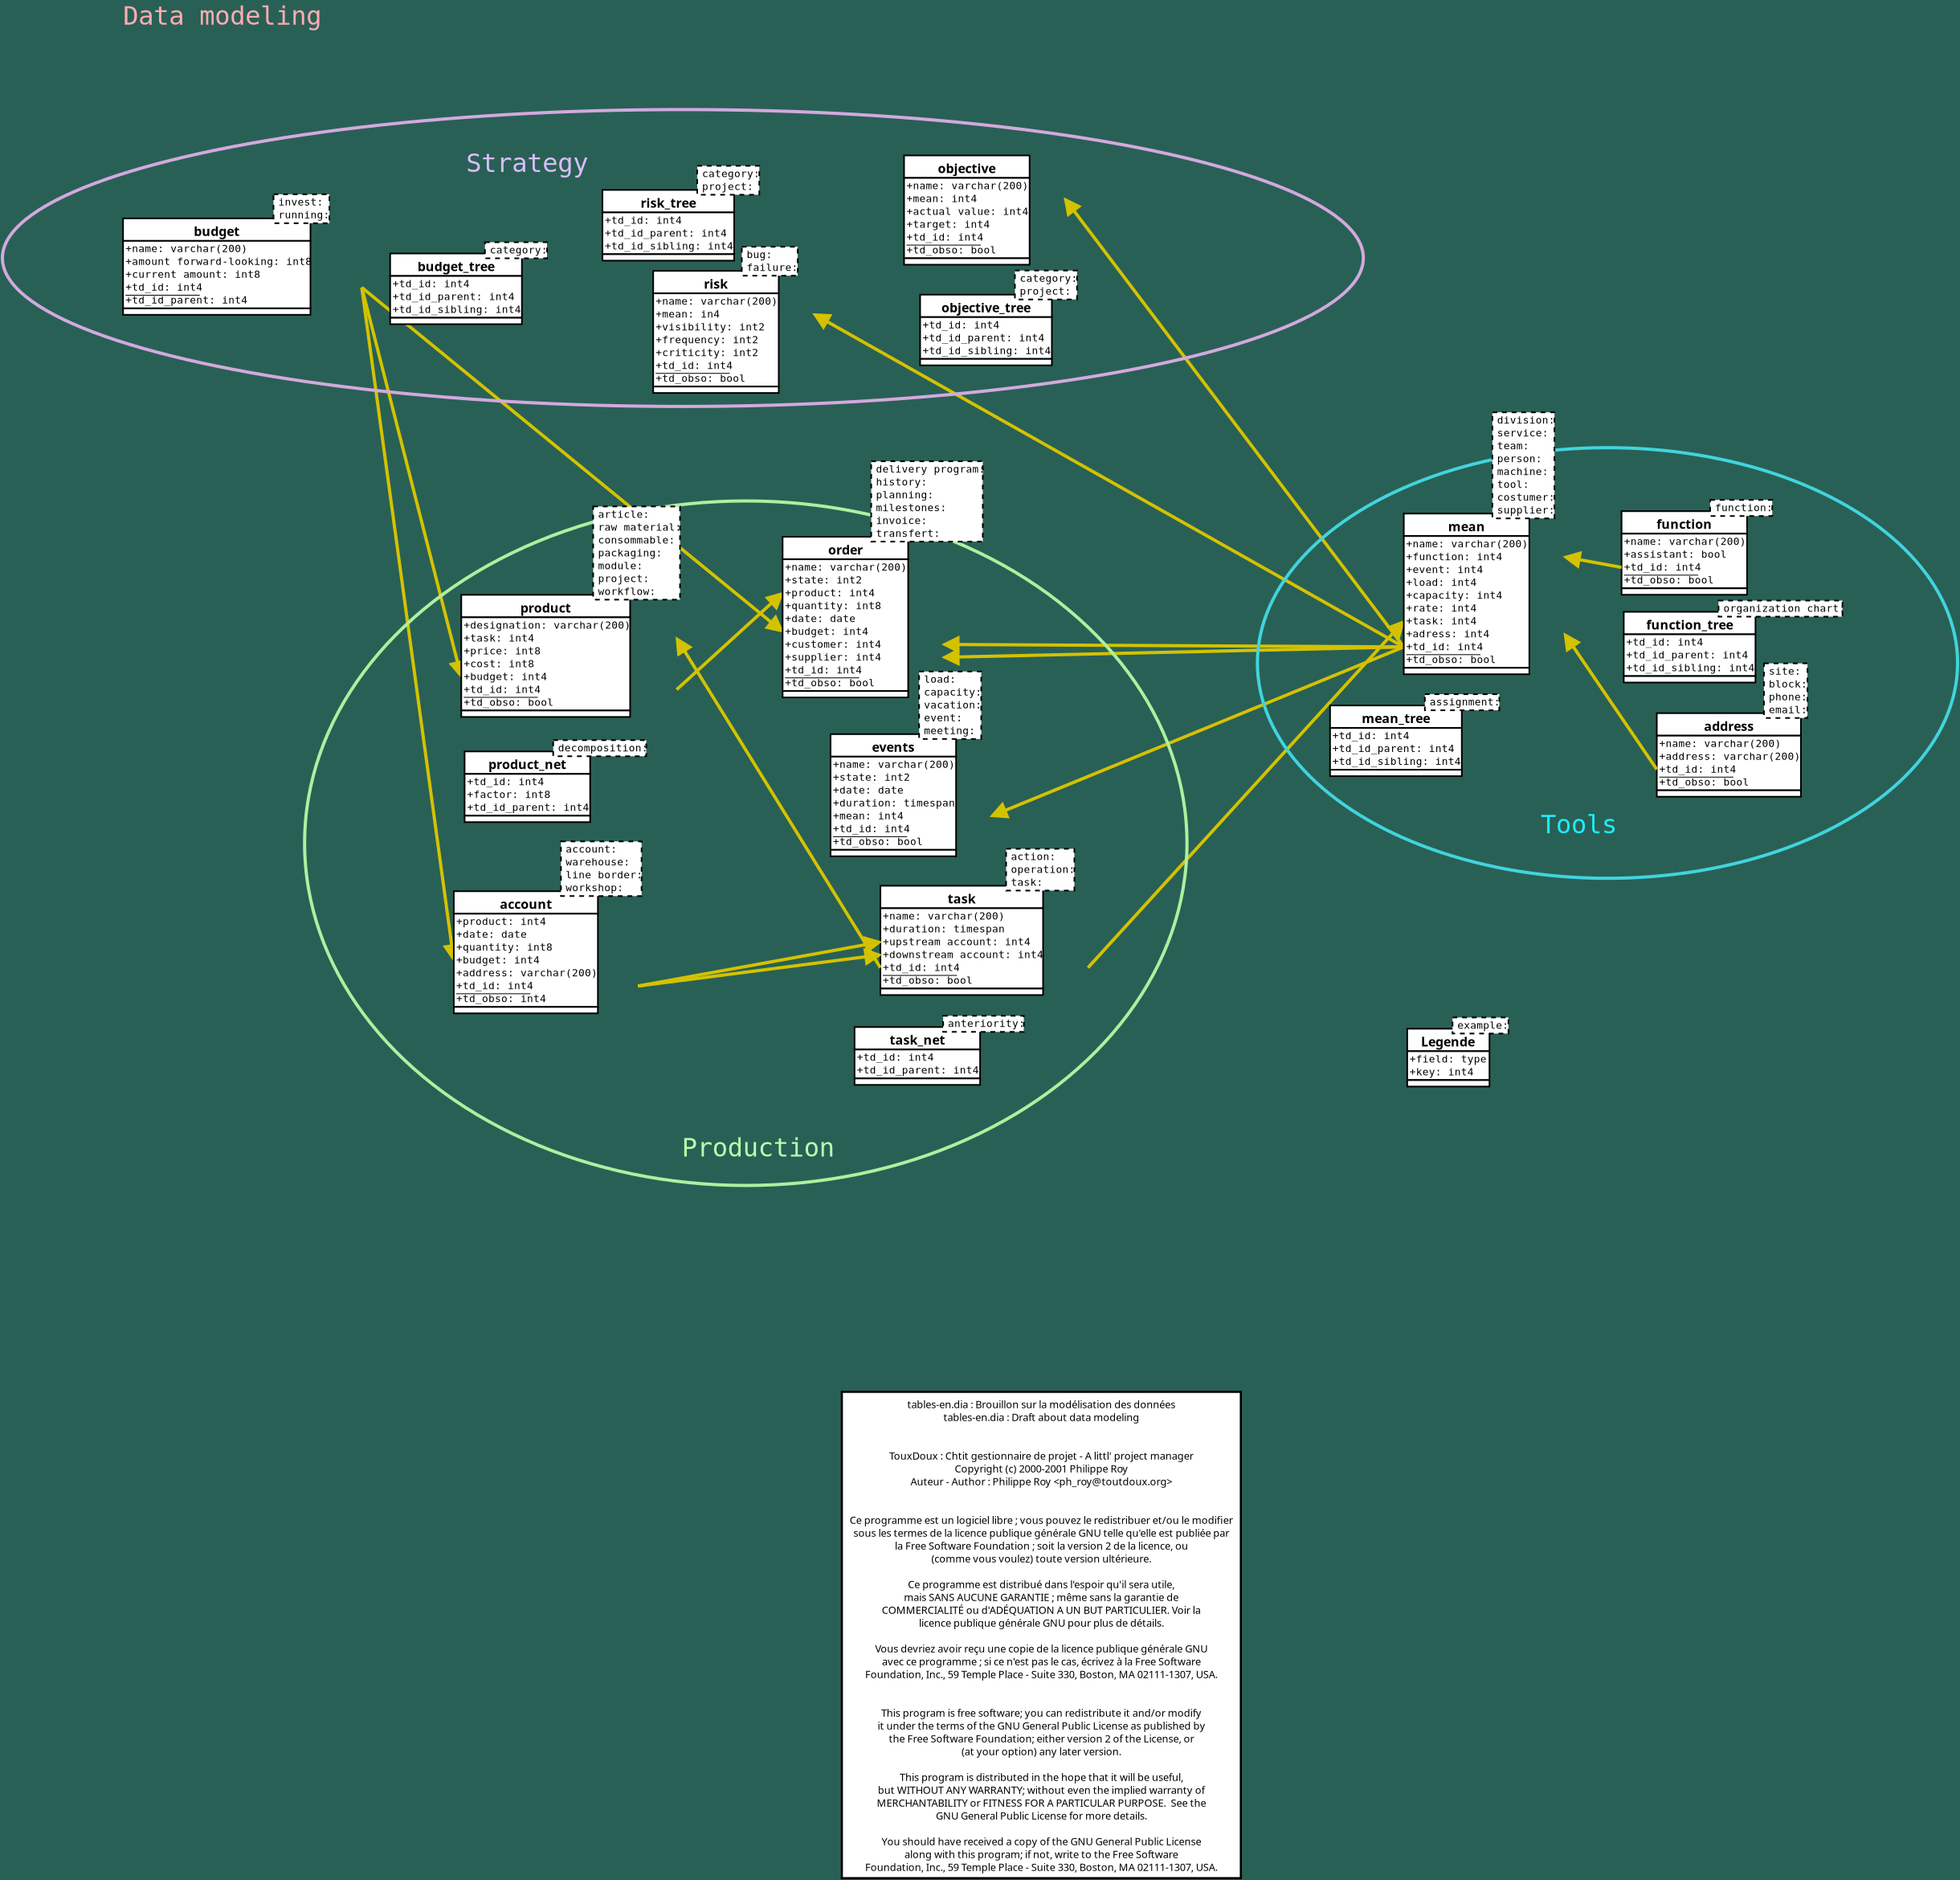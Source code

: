 <?xml version="1.0" encoding="iso-8859-1"?>
<diagram xmlns:dia="http://www.lysator.liu.se/~alla/dia/">
  <diagramdata>
    <attribute name="background">
      <color val="#296055"/>
    </attribute>
    <attribute name="paper">
      <composite type="paper">
        <attribute name="name">
          <string>#A4#</string>
        </attribute>
        <attribute name="tmargin">
          <real val="2.82"/>
        </attribute>
        <attribute name="bmargin">
          <real val="2.82"/>
        </attribute>
        <attribute name="lmargin">
          <real val="2.82"/>
        </attribute>
        <attribute name="rmargin">
          <real val="2.82"/>
        </attribute>
        <attribute name="is_portrait">
          <boolean val="true"/>
        </attribute>
        <attribute name="scaling">
          <real val="1"/>
        </attribute>
        <attribute name="fitto">
          <boolean val="false"/>
        </attribute>
      </composite>
    </attribute>
    <attribute name="grid">
      <composite type="grid">
        <attribute name="width_x">
          <real val="1"/>
        </attribute>
        <attribute name="width_y">
          <real val="1"/>
        </attribute>
        <attribute name="visible_x">
          <int val="1"/>
        </attribute>
        <attribute name="visible_y">
          <int val="1"/>
        </attribute>
      </composite>
    </attribute>
    <attribute name="guides">
      <composite type="guides">
        <attribute name="hguides"/>
        <attribute name="vguides"/>
      </composite>
    </attribute>
  </diagramdata>
  <layer name="v4" visible="true">
    <object type="UML - Class" version="0" id="O0">
      <attribute name="obj_pos">
        <point val="92.715,14.887"/>
      </attribute>
      <attribute name="obj_bb">
        <rectangle val="92.665,14.137;101.076,18.537"/>
      </attribute>
      <attribute name="elem_corner">
        <point val="92.715,14.887"/>
      </attribute>
      <attribute name="elem_width">
        <real val="6.618"/>
      </attribute>
      <attribute name="elem_height">
        <real val="3.6"/>
      </attribute>
      <attribute name="name">
        <string>#Legende#</string>
      </attribute>
      <attribute name="stereotype">
        <string/>
      </attribute>
      <attribute name="abstract">
        <boolean val="false"/>
      </attribute>
      <attribute name="suppress_attributes">
        <boolean val="false"/>
      </attribute>
      <attribute name="suppress_operations">
        <boolean val="false"/>
      </attribute>
      <attribute name="visible_attributes">
        <boolean val="true"/>
      </attribute>
      <attribute name="visible_operations">
        <boolean val="true"/>
      </attribute>
      <attribute name="attributes">
        <composite type="umlattribute">
          <attribute name="name">
            <string>#field#</string>
          </attribute>
          <attribute name="type">
            <string>#type#</string>
          </attribute>
          <attribute name="value">
            <string/>
          </attribute>
          <attribute name="visibility">
            <enum val="0"/>
          </attribute>
          <attribute name="abstract">
            <boolean val="false"/>
          </attribute>
          <attribute name="class_scope">
            <boolean val="false"/>
          </attribute>
        </composite>
        <composite type="umlattribute">
          <attribute name="name">
            <string>#key#</string>
          </attribute>
          <attribute name="type">
            <string>#int4#</string>
          </attribute>
          <attribute name="value">
            <string/>
          </attribute>
          <attribute name="visibility">
            <enum val="0"/>
          </attribute>
          <attribute name="abstract">
            <boolean val="false"/>
          </attribute>
          <attribute name="class_scope">
            <boolean val="true"/>
          </attribute>
        </composite>
      </attribute>
      <attribute name="operations"/>
      <attribute name="template">
        <boolean val="true"/>
      </attribute>
      <attribute name="templates">
        <composite type="umlformalparameter">
          <attribute name="name">
            <string>#example#</string>
          </attribute>
          <attribute name="type">
            <string/>
          </attribute>
        </composite>
      </attribute>
    </object>
    <object type="Standard - Line" version="0" id="O1">
      <attribute name="obj_pos">
        <point val="53.835,-9.827"/>
      </attribute>
      <attribute name="obj_bb">
        <rectangle val="26.742,-32.142;54.735,-8.927"/>
      </attribute>
      <attribute name="conn_endpoints">
        <point val="53.835,-9.827"/>
        <point val="27.642,-31.242"/>
      </attribute>
      <attribute name="numcp">
        <int val="1"/>
      </attribute>
      <attribute name="line_color">
        <color val="#d4c200"/>
      </attribute>
      <attribute name="line_width">
        <real val="0.2"/>
      </attribute>
      <attribute name="start_arrow">
        <enum val="3"/>
      </attribute>
      <attribute name="start_arrow_length">
        <real val="0.8"/>
      </attribute>
      <attribute name="start_arrow_width">
        <real val="0.8"/>
      </attribute>
      <connections>
        <connection handle="0" to="O31" connection="18"/>
        <connection handle="1" to="O12" connection="15"/>
      </connections>
    </object>
    <object type="Standard - Line" version="0" id="O2">
      <attribute name="obj_pos">
        <point val="66.829,1.656"/>
      </attribute>
      <attribute name="obj_bb">
        <rectangle val="65.929,-9.772;93.4,2.556"/>
      </attribute>
      <attribute name="conn_endpoints">
        <point val="66.829,1.656"/>
        <point val="92.5,-8.872"/>
      </attribute>
      <attribute name="numcp">
        <int val="1"/>
      </attribute>
      <attribute name="line_color">
        <color val="#d4c200"/>
      </attribute>
      <attribute name="line_width">
        <real val="0.2"/>
      </attribute>
      <attribute name="start_arrow">
        <enum val="3"/>
      </attribute>
      <attribute name="start_arrow_length">
        <real val="0.8"/>
      </attribute>
      <attribute name="start_arrow_width">
        <real val="0.8"/>
      </attribute>
      <connections>
        <connection handle="0" to="O26" connection="17"/>
        <connection handle="1" to="O39" connection="24"/>
      </connections>
    </object>
    <object type="Standard - Line" version="0" id="O3">
      <attribute name="obj_pos">
        <point val="33.834,-7.015"/>
      </attribute>
      <attribute name="obj_bb">
        <rectangle val="26.742,-32.142;34.734,-6.115"/>
      </attribute>
      <attribute name="conn_endpoints">
        <point val="33.834,-7.015"/>
        <point val="27.642,-31.242"/>
      </attribute>
      <attribute name="numcp">
        <int val="1"/>
      </attribute>
      <attribute name="line_color">
        <color val="#d4c200"/>
      </attribute>
      <attribute name="line_width">
        <real val="0.2"/>
      </attribute>
      <attribute name="start_arrow">
        <enum val="3"/>
      </attribute>
      <attribute name="start_arrow_length">
        <real val="0.8"/>
      </attribute>
      <attribute name="start_arrow_width">
        <real val="0.8"/>
      </attribute>
      <connections>
        <connection handle="0" to="O25" connection="16"/>
        <connection handle="1" to="O12" connection="15"/>
      </connections>
    </object>
    <object type="Standard - Line" version="0" id="O4">
      <attribute name="obj_pos">
        <point val="63.846,-9.027"/>
      </attribute>
      <attribute name="obj_bb">
        <rectangle val="62.946,-9.927;93.4,-7.972"/>
      </attribute>
      <attribute name="conn_endpoints">
        <point val="63.846,-9.027"/>
        <point val="92.5,-8.872"/>
      </attribute>
      <attribute name="numcp">
        <int val="1"/>
      </attribute>
      <attribute name="line_color">
        <color val="#d4c200"/>
      </attribute>
      <attribute name="line_width">
        <real val="0.2"/>
      </attribute>
      <attribute name="start_arrow">
        <enum val="3"/>
      </attribute>
      <attribute name="start_arrow_length">
        <real val="0.8"/>
      </attribute>
      <attribute name="start_arrow_width">
        <real val="0.8"/>
      </attribute>
      <connections>
        <connection handle="0" to="O31" connection="21"/>
        <connection handle="1" to="O39" connection="24"/>
      </connections>
    </object>
    <object type="Standard - Line" version="0" id="O5">
      <attribute name="obj_pos">
        <point val="63.846,-8.227"/>
      </attribute>
      <attribute name="obj_bb">
        <rectangle val="62.946,-9.772;93.4,-7.327"/>
      </attribute>
      <attribute name="conn_endpoints">
        <point val="63.846,-8.227"/>
        <point val="92.5,-8.872"/>
      </attribute>
      <attribute name="numcp">
        <int val="1"/>
      </attribute>
      <attribute name="line_color">
        <color val="#d4c200"/>
      </attribute>
      <attribute name="line_width">
        <real val="0.2"/>
      </attribute>
      <attribute name="start_arrow">
        <enum val="3"/>
      </attribute>
      <attribute name="start_arrow_length">
        <real val="0.8"/>
      </attribute>
      <attribute name="start_arrow_width">
        <real val="0.8"/>
      </attribute>
      <connections>
        <connection handle="0" to="O31" connection="23"/>
        <connection handle="1" to="O39" connection="24"/>
      </connections>
    </object>
    <object type="Standard - Line" version="0" id="O6">
      <attribute name="obj_pos">
        <point val="71.406,-36.76"/>
      </attribute>
      <attribute name="obj_bb">
        <rectangle val="70.507,-37.66;93.4,-7.972"/>
      </attribute>
      <attribute name="conn_endpoints">
        <point val="71.406,-36.76"/>
        <point val="92.5,-8.872"/>
      </attribute>
      <attribute name="numcp">
        <int val="1"/>
      </attribute>
      <attribute name="line_color">
        <color val="#d4c200"/>
      </attribute>
      <attribute name="line_width">
        <real val="0.2"/>
      </attribute>
      <attribute name="start_arrow">
        <enum val="3"/>
      </attribute>
      <attribute name="start_arrow_length">
        <real val="0.8"/>
      </attribute>
      <attribute name="start_arrow_width">
        <real val="0.8"/>
      </attribute>
      <connections>
        <connection handle="0" to="O13" connection="11"/>
        <connection handle="1" to="O39" connection="24"/>
      </connections>
    </object>
    <object type="Standard - Line" version="0" id="O7">
      <attribute name="obj_pos">
        <point val="55.791,-29.577"/>
      </attribute>
      <attribute name="obj_bb">
        <rectangle val="54.892,-30.477;93.4,-7.972"/>
      </attribute>
      <attribute name="conn_endpoints">
        <point val="55.791,-29.577"/>
        <point val="92.5,-8.872"/>
      </attribute>
      <attribute name="numcp">
        <int val="1"/>
      </attribute>
      <attribute name="line_color">
        <color val="#d4c200"/>
      </attribute>
      <attribute name="line_width">
        <real val="0.2"/>
      </attribute>
      <attribute name="start_arrow">
        <enum val="3"/>
      </attribute>
      <attribute name="start_arrow_length">
        <real val="0.8"/>
      </attribute>
      <attribute name="start_arrow_width">
        <real val="0.8"/>
      </attribute>
      <connections>
        <connection handle="0" to="O18" connection="11"/>
        <connection handle="1" to="O39" connection="24"/>
      </connections>
    </object>
    <object type="Standard - Line" version="0" id="O8">
      <attribute name="obj_pos">
        <point val="92.5,-10.472"/>
      </attribute>
      <attribute name="obj_bb">
        <rectangle val="71.943,-11.372;93.4,11.99"/>
      </attribute>
      <attribute name="conn_endpoints">
        <point val="92.5,-10.472"/>
        <point val="72.843,11.09"/>
      </attribute>
      <attribute name="numcp">
        <int val="1"/>
      </attribute>
      <attribute name="line_color">
        <color val="#d4c200"/>
      </attribute>
      <attribute name="line_width">
        <real val="0.2"/>
      </attribute>
      <attribute name="start_arrow">
        <enum val="3"/>
      </attribute>
      <attribute name="start_arrow_length">
        <real val="0.8"/>
      </attribute>
      <attribute name="start_arrow_width">
        <real val="0.8"/>
      </attribute>
      <connections>
        <connection handle="0" to="O39" connection="20"/>
        <connection handle="1" to="O20" connection="17"/>
      </connections>
    </object>
    <object type="Standard - Line" version="0" id="O9">
      <attribute name="obj_pos">
        <point val="33.368,10.631"/>
      </attribute>
      <attribute name="obj_bb">
        <rectangle val="26.742,-32.142;34.268,11.531"/>
      </attribute>
      <attribute name="conn_endpoints">
        <point val="33.368,10.631"/>
        <point val="27.642,-31.242"/>
      </attribute>
      <attribute name="numcp">
        <int val="1"/>
      </attribute>
      <attribute name="line_color">
        <color val="#d4c200"/>
      </attribute>
      <attribute name="line_width">
        <real val="0.2"/>
      </attribute>
      <attribute name="start_arrow">
        <enum val="3"/>
      </attribute>
      <attribute name="start_arrow_length">
        <real val="0.8"/>
      </attribute>
      <attribute name="start_arrow_width">
        <real val="0.8"/>
      </attribute>
      <connections>
        <connection handle="0" to="O29" connection="14"/>
        <connection handle="1" to="O12" connection="15"/>
      </connections>
    </object>
    <object type="Standard - Text" version="0" id="O10">
      <attribute name="obj_pos">
        <point val="18.96,-47.596"/>
      </attribute>
      <attribute name="obj_bb">
        <rectangle val="10.982,-49.182;26.938,-47.182"/>
      </attribute>
      <attribute name="text">
        <composite type="text">
          <attribute name="string">
            <string>#Data modeling#</string>
          </attribute>
          <attribute name="font">
            <font name="Courier"/>
          </attribute>
          <attribute name="height">
            <real val="2"/>
          </attribute>
          <attribute name="pos">
            <point val="18.96,-47.596"/>
          </attribute>
          <attribute name="color">
            <color val="#ffacb3"/>
          </attribute>
          <attribute name="alignment">
            <enum val="1"/>
          </attribute>
        </composite>
      </attribute>
    </object>
    <object type="Standard - Ellipse" version="0" id="O11">
      <attribute name="obj_pos">
        <point val="5.272,-42.315"/>
      </attribute>
      <attribute name="obj_bb">
        <rectangle val="5.172,-42.415;90.083,-23.737"/>
      </attribute>
      <attribute name="elem_corner">
        <point val="5.272,-42.315"/>
      </attribute>
      <attribute name="elem_width">
        <real val="84.711"/>
      </attribute>
      <attribute name="elem_height">
        <real val="18.477"/>
      </attribute>
      <attribute name="border_width">
        <real val="0.2"/>
      </attribute>
      <attribute name="border_color">
        <color val="#d3a9de"/>
      </attribute>
      <attribute name="show_background">
        <boolean val="false"/>
      </attribute>
    </object>
    <object type="UML - Class" version="0" id="O12">
      <attribute name="obj_pos">
        <point val="12.782,-35.542"/>
      </attribute>
      <attribute name="obj_bb">
        <rectangle val="12.732,-37.092;29.385,-29.492"/>
      </attribute>
      <attribute name="elem_corner">
        <point val="12.782,-35.542"/>
      </attribute>
      <attribute name="elem_width">
        <real val="14.859"/>
      </attribute>
      <attribute name="elem_height">
        <real val="6"/>
      </attribute>
      <attribute name="name">
        <string>#budget#</string>
      </attribute>
      <attribute name="stereotype">
        <string/>
      </attribute>
      <attribute name="abstract">
        <boolean val="false"/>
      </attribute>
      <attribute name="suppress_attributes">
        <boolean val="false"/>
      </attribute>
      <attribute name="suppress_operations">
        <boolean val="false"/>
      </attribute>
      <attribute name="visible_attributes">
        <boolean val="true"/>
      </attribute>
      <attribute name="visible_operations">
        <boolean val="true"/>
      </attribute>
      <attribute name="attributes">
        <composite type="umlattribute">
          <attribute name="name">
            <string>#name#</string>
          </attribute>
          <attribute name="type">
            <string>#varchar(200)#</string>
          </attribute>
          <attribute name="value">
            <string/>
          </attribute>
          <attribute name="visibility">
            <enum val="0"/>
          </attribute>
          <attribute name="abstract">
            <boolean val="false"/>
          </attribute>
          <attribute name="class_scope">
            <boolean val="false"/>
          </attribute>
        </composite>
        <composite type="umlattribute">
          <attribute name="name">
            <string>#amount forward-looking#</string>
          </attribute>
          <attribute name="type">
            <string>#int8#</string>
          </attribute>
          <attribute name="value">
            <string/>
          </attribute>
          <attribute name="visibility">
            <enum val="0"/>
          </attribute>
          <attribute name="abstract">
            <boolean val="false"/>
          </attribute>
          <attribute name="class_scope">
            <boolean val="false"/>
          </attribute>
        </composite>
        <composite type="umlattribute">
          <attribute name="name">
            <string>#current amount#</string>
          </attribute>
          <attribute name="type">
            <string>#int8#</string>
          </attribute>
          <attribute name="value">
            <string/>
          </attribute>
          <attribute name="visibility">
            <enum val="0"/>
          </attribute>
          <attribute name="abstract">
            <boolean val="false"/>
          </attribute>
          <attribute name="class_scope">
            <boolean val="false"/>
          </attribute>
        </composite>
        <composite type="umlattribute">
          <attribute name="name">
            <string>#td_id#</string>
          </attribute>
          <attribute name="type">
            <string>#int4#</string>
          </attribute>
          <attribute name="value">
            <string/>
          </attribute>
          <attribute name="visibility">
            <enum val="0"/>
          </attribute>
          <attribute name="abstract">
            <boolean val="false"/>
          </attribute>
          <attribute name="class_scope">
            <boolean val="true"/>
          </attribute>
        </composite>
        <composite type="umlattribute">
          <attribute name="name">
            <string>#td_id_parent#</string>
          </attribute>
          <attribute name="type">
            <string>#int4#</string>
          </attribute>
          <attribute name="value">
            <string/>
          </attribute>
          <attribute name="visibility">
            <enum val="0"/>
          </attribute>
          <attribute name="abstract">
            <boolean val="false"/>
          </attribute>
          <attribute name="class_scope">
            <boolean val="false"/>
          </attribute>
        </composite>
      </attribute>
      <attribute name="operations"/>
      <attribute name="template">
        <boolean val="true"/>
      </attribute>
      <attribute name="templates">
        <composite type="umlformalparameter">
          <attribute name="name">
            <string>#invest#</string>
          </attribute>
          <attribute name="type">
            <string/>
          </attribute>
        </composite>
        <composite type="umlformalparameter">
          <attribute name="name">
            <string>#running#</string>
          </attribute>
          <attribute name="type">
            <string/>
          </attribute>
        </composite>
      </attribute>
    </object>
    <object type="UML - Class" version="0" id="O13">
      <attribute name="obj_pos">
        <point val="61.395,-39.46"/>
      </attribute>
      <attribute name="obj_bb">
        <rectangle val="61.345,-39.51;71.457,-32.61"/>
      </attribute>
      <attribute name="elem_corner">
        <point val="61.395,-39.46"/>
      </attribute>
      <attribute name="elem_width">
        <real val="10.011"/>
      </attribute>
      <attribute name="elem_height">
        <real val="6.8"/>
      </attribute>
      <attribute name="name">
        <string>#objective#</string>
      </attribute>
      <attribute name="stereotype">
        <string/>
      </attribute>
      <attribute name="abstract">
        <boolean val="false"/>
      </attribute>
      <attribute name="suppress_attributes">
        <boolean val="false"/>
      </attribute>
      <attribute name="suppress_operations">
        <boolean val="false"/>
      </attribute>
      <attribute name="visible_attributes">
        <boolean val="true"/>
      </attribute>
      <attribute name="visible_operations">
        <boolean val="true"/>
      </attribute>
      <attribute name="attributes">
        <composite type="umlattribute">
          <attribute name="name">
            <string>#name#</string>
          </attribute>
          <attribute name="type">
            <string>#varchar(200)#</string>
          </attribute>
          <attribute name="value">
            <string/>
          </attribute>
          <attribute name="visibility">
            <enum val="0"/>
          </attribute>
          <attribute name="abstract">
            <boolean val="false"/>
          </attribute>
          <attribute name="class_scope">
            <boolean val="false"/>
          </attribute>
        </composite>
        <composite type="umlattribute">
          <attribute name="name">
            <string>#mean#</string>
          </attribute>
          <attribute name="type">
            <string>#int4#</string>
          </attribute>
          <attribute name="value">
            <string/>
          </attribute>
          <attribute name="visibility">
            <enum val="0"/>
          </attribute>
          <attribute name="abstract">
            <boolean val="false"/>
          </attribute>
          <attribute name="class_scope">
            <boolean val="false"/>
          </attribute>
        </composite>
        <composite type="umlattribute">
          <attribute name="name">
            <string>#actual value#</string>
          </attribute>
          <attribute name="type">
            <string>#int4#</string>
          </attribute>
          <attribute name="value">
            <string/>
          </attribute>
          <attribute name="visibility">
            <enum val="0"/>
          </attribute>
          <attribute name="abstract">
            <boolean val="false"/>
          </attribute>
          <attribute name="class_scope">
            <boolean val="false"/>
          </attribute>
        </composite>
        <composite type="umlattribute">
          <attribute name="name">
            <string>#target#</string>
          </attribute>
          <attribute name="type">
            <string>#int4#</string>
          </attribute>
          <attribute name="value">
            <string/>
          </attribute>
          <attribute name="visibility">
            <enum val="0"/>
          </attribute>
          <attribute name="abstract">
            <boolean val="false"/>
          </attribute>
          <attribute name="class_scope">
            <boolean val="false"/>
          </attribute>
        </composite>
        <composite type="umlattribute">
          <attribute name="name">
            <string>#td_id#</string>
          </attribute>
          <attribute name="type">
            <string>#int4#</string>
          </attribute>
          <attribute name="value">
            <string/>
          </attribute>
          <attribute name="visibility">
            <enum val="0"/>
          </attribute>
          <attribute name="abstract">
            <boolean val="false"/>
          </attribute>
          <attribute name="class_scope">
            <boolean val="true"/>
          </attribute>
        </composite>
        <composite type="umlattribute">
          <attribute name="name">
            <string>#td_obso#</string>
          </attribute>
          <attribute name="type">
            <string>#bool#</string>
          </attribute>
          <attribute name="value">
            <string/>
          </attribute>
          <attribute name="visibility">
            <enum val="0"/>
          </attribute>
          <attribute name="abstract">
            <boolean val="false"/>
          </attribute>
          <attribute name="class_scope">
            <boolean val="false"/>
          </attribute>
        </composite>
      </attribute>
      <attribute name="operations"/>
      <attribute name="template">
        <boolean val="false"/>
      </attribute>
      <attribute name="templates"/>
    </object>
    <object type="UML - Class" version="0" id="O14">
      <attribute name="obj_pos">
        <point val="42.62,-37.313"/>
      </attribute>
      <attribute name="obj_bb">
        <rectangle val="42.571,-38.863;55.345,-32.863"/>
      </attribute>
      <attribute name="elem_corner">
        <point val="42.62,-37.313"/>
      </attribute>
      <attribute name="elem_width">
        <real val="10.496"/>
      </attribute>
      <attribute name="elem_height">
        <real val="4.4"/>
      </attribute>
      <attribute name="name">
        <string>#risk_tree#</string>
      </attribute>
      <attribute name="stereotype">
        <string/>
      </attribute>
      <attribute name="abstract">
        <boolean val="false"/>
      </attribute>
      <attribute name="suppress_attributes">
        <boolean val="false"/>
      </attribute>
      <attribute name="suppress_operations">
        <boolean val="false"/>
      </attribute>
      <attribute name="visible_attributes">
        <boolean val="true"/>
      </attribute>
      <attribute name="visible_operations">
        <boolean val="true"/>
      </attribute>
      <attribute name="attributes">
        <composite type="umlattribute">
          <attribute name="name">
            <string>#td_id#</string>
          </attribute>
          <attribute name="type">
            <string>#int4#</string>
          </attribute>
          <attribute name="value">
            <string/>
          </attribute>
          <attribute name="visibility">
            <enum val="0"/>
          </attribute>
          <attribute name="abstract">
            <boolean val="false"/>
          </attribute>
          <attribute name="class_scope">
            <boolean val="false"/>
          </attribute>
        </composite>
        <composite type="umlattribute">
          <attribute name="name">
            <string>#td_id_parent#</string>
          </attribute>
          <attribute name="type">
            <string>#int4#</string>
          </attribute>
          <attribute name="value">
            <string/>
          </attribute>
          <attribute name="visibility">
            <enum val="0"/>
          </attribute>
          <attribute name="abstract">
            <boolean val="false"/>
          </attribute>
          <attribute name="class_scope">
            <boolean val="false"/>
          </attribute>
        </composite>
        <composite type="umlattribute">
          <attribute name="name">
            <string>#td_id_sibling#</string>
          </attribute>
          <attribute name="type">
            <string>#int4#</string>
          </attribute>
          <attribute name="value">
            <string/>
          </attribute>
          <attribute name="visibility">
            <enum val="0"/>
          </attribute>
          <attribute name="abstract">
            <boolean val="false"/>
          </attribute>
          <attribute name="class_scope">
            <boolean val="false"/>
          </attribute>
        </composite>
      </attribute>
      <attribute name="operations"/>
      <attribute name="template">
        <boolean val="true"/>
      </attribute>
      <attribute name="templates">
        <composite type="umlformalparameter">
          <attribute name="name">
            <string>#category#</string>
          </attribute>
          <attribute name="type">
            <string/>
          </attribute>
        </composite>
        <composite type="umlformalparameter">
          <attribute name="name">
            <string>#project#</string>
          </attribute>
          <attribute name="type">
            <string/>
          </attribute>
        </composite>
      </attribute>
    </object>
    <object type="UML - Class" version="0" id="O15">
      <attribute name="obj_pos">
        <point val="62.395,-30.797"/>
      </attribute>
      <attribute name="obj_bb">
        <rectangle val="62.345,-32.347;75.119,-26.347"/>
      </attribute>
      <attribute name="elem_corner">
        <point val="62.395,-30.797"/>
      </attribute>
      <attribute name="elem_width">
        <real val="10.496"/>
      </attribute>
      <attribute name="elem_height">
        <real val="4.4"/>
      </attribute>
      <attribute name="name">
        <string>#objective_tree#</string>
      </attribute>
      <attribute name="stereotype">
        <string/>
      </attribute>
      <attribute name="abstract">
        <boolean val="false"/>
      </attribute>
      <attribute name="suppress_attributes">
        <boolean val="false"/>
      </attribute>
      <attribute name="suppress_operations">
        <boolean val="false"/>
      </attribute>
      <attribute name="visible_attributes">
        <boolean val="true"/>
      </attribute>
      <attribute name="visible_operations">
        <boolean val="true"/>
      </attribute>
      <attribute name="attributes">
        <composite type="umlattribute">
          <attribute name="name">
            <string>#td_id#</string>
          </attribute>
          <attribute name="type">
            <string>#int4#</string>
          </attribute>
          <attribute name="value">
            <string/>
          </attribute>
          <attribute name="visibility">
            <enum val="0"/>
          </attribute>
          <attribute name="abstract">
            <boolean val="false"/>
          </attribute>
          <attribute name="class_scope">
            <boolean val="false"/>
          </attribute>
        </composite>
        <composite type="umlattribute">
          <attribute name="name">
            <string>#td_id_parent#</string>
          </attribute>
          <attribute name="type">
            <string>#int4#</string>
          </attribute>
          <attribute name="value">
            <string/>
          </attribute>
          <attribute name="visibility">
            <enum val="0"/>
          </attribute>
          <attribute name="abstract">
            <boolean val="false"/>
          </attribute>
          <attribute name="class_scope">
            <boolean val="false"/>
          </attribute>
        </composite>
        <composite type="umlattribute">
          <attribute name="name">
            <string>#td_id_sibling#</string>
          </attribute>
          <attribute name="type">
            <string>#int4#</string>
          </attribute>
          <attribute name="value">
            <string/>
          </attribute>
          <attribute name="visibility">
            <enum val="0"/>
          </attribute>
          <attribute name="abstract">
            <boolean val="false"/>
          </attribute>
          <attribute name="class_scope">
            <boolean val="false"/>
          </attribute>
        </composite>
      </attribute>
      <attribute name="operations"/>
      <attribute name="template">
        <boolean val="true"/>
      </attribute>
      <attribute name="templates">
        <composite type="umlformalparameter">
          <attribute name="name">
            <string>#category#</string>
          </attribute>
          <attribute name="type">
            <string/>
          </attribute>
        </composite>
        <composite type="umlformalparameter">
          <attribute name="name">
            <string>#project#</string>
          </attribute>
          <attribute name="type">
            <string/>
          </attribute>
        </composite>
      </attribute>
    </object>
    <object type="Standard - Text" version="0" id="O16">
      <attribute name="obj_pos">
        <point val="37.933,-38.428"/>
      </attribute>
      <attribute name="obj_bb">
        <rectangle val="32.985,-40.014;42.881,-38.014"/>
      </attribute>
      <attribute name="text">
        <composite type="text">
          <attribute name="string">
            <string>#Strategy#</string>
          </attribute>
          <attribute name="font">
            <font name="Courier"/>
          </attribute>
          <attribute name="height">
            <real val="2"/>
          </attribute>
          <attribute name="pos">
            <point val="37.933,-38.428"/>
          </attribute>
          <attribute name="color">
            <color val="#dabdff"/>
          </attribute>
          <attribute name="alignment">
            <enum val="1"/>
          </attribute>
        </composite>
      </attribute>
    </object>
    <object type="UML - Class" version="0" id="O17">
      <attribute name="obj_pos">
        <point val="29.408,-33.358"/>
      </attribute>
      <attribute name="obj_bb">
        <rectangle val="29.358,-34.108;42.132,-28.908"/>
      </attribute>
      <attribute name="elem_corner">
        <point val="29.408,-33.358"/>
      </attribute>
      <attribute name="elem_width">
        <real val="10.496"/>
      </attribute>
      <attribute name="elem_height">
        <real val="4.4"/>
      </attribute>
      <attribute name="name">
        <string>#budget_tree#</string>
      </attribute>
      <attribute name="stereotype">
        <string/>
      </attribute>
      <attribute name="abstract">
        <boolean val="false"/>
      </attribute>
      <attribute name="suppress_attributes">
        <boolean val="false"/>
      </attribute>
      <attribute name="suppress_operations">
        <boolean val="false"/>
      </attribute>
      <attribute name="visible_attributes">
        <boolean val="true"/>
      </attribute>
      <attribute name="visible_operations">
        <boolean val="true"/>
      </attribute>
      <attribute name="attributes">
        <composite type="umlattribute">
          <attribute name="name">
            <string>#td_id#</string>
          </attribute>
          <attribute name="type">
            <string>#int4#</string>
          </attribute>
          <attribute name="value">
            <string/>
          </attribute>
          <attribute name="visibility">
            <enum val="0"/>
          </attribute>
          <attribute name="abstract">
            <boolean val="false"/>
          </attribute>
          <attribute name="class_scope">
            <boolean val="false"/>
          </attribute>
        </composite>
        <composite type="umlattribute">
          <attribute name="name">
            <string>#td_id_parent#</string>
          </attribute>
          <attribute name="type">
            <string>#int4#</string>
          </attribute>
          <attribute name="value">
            <string/>
          </attribute>
          <attribute name="visibility">
            <enum val="0"/>
          </attribute>
          <attribute name="abstract">
            <boolean val="false"/>
          </attribute>
          <attribute name="class_scope">
            <boolean val="false"/>
          </attribute>
        </composite>
        <composite type="umlattribute">
          <attribute name="name">
            <string>#td_id_sibling#</string>
          </attribute>
          <attribute name="type">
            <string>#int4#</string>
          </attribute>
          <attribute name="value">
            <string/>
          </attribute>
          <attribute name="visibility">
            <enum val="0"/>
          </attribute>
          <attribute name="abstract">
            <boolean val="false"/>
          </attribute>
          <attribute name="class_scope">
            <boolean val="false"/>
          </attribute>
        </composite>
      </attribute>
      <attribute name="operations"/>
      <attribute name="template">
        <boolean val="true"/>
      </attribute>
      <attribute name="templates">
        <composite type="umlformalparameter">
          <attribute name="name">
            <string>#category#</string>
          </attribute>
          <attribute name="type">
            <string/>
          </attribute>
        </composite>
      </attribute>
    </object>
    <object type="UML - Class" version="0" id="O18">
      <attribute name="obj_pos">
        <point val="45.78,-32.277"/>
      </attribute>
      <attribute name="obj_bb">
        <rectangle val="45.73,-33.827;57.535,-24.627"/>
      </attribute>
      <attribute name="elem_corner">
        <point val="45.78,-32.277"/>
      </attribute>
      <attribute name="elem_width">
        <real val="10.011"/>
      </attribute>
      <attribute name="elem_height">
        <real val="7.6"/>
      </attribute>
      <attribute name="name">
        <string>#risk#</string>
      </attribute>
      <attribute name="stereotype">
        <string/>
      </attribute>
      <attribute name="abstract">
        <boolean val="false"/>
      </attribute>
      <attribute name="suppress_attributes">
        <boolean val="false"/>
      </attribute>
      <attribute name="suppress_operations">
        <boolean val="false"/>
      </attribute>
      <attribute name="visible_attributes">
        <boolean val="true"/>
      </attribute>
      <attribute name="visible_operations">
        <boolean val="true"/>
      </attribute>
      <attribute name="attributes">
        <composite type="umlattribute">
          <attribute name="name">
            <string>#name#</string>
          </attribute>
          <attribute name="type">
            <string>#varchar(200)#</string>
          </attribute>
          <attribute name="value">
            <string/>
          </attribute>
          <attribute name="visibility">
            <enum val="0"/>
          </attribute>
          <attribute name="abstract">
            <boolean val="false"/>
          </attribute>
          <attribute name="class_scope">
            <boolean val="false"/>
          </attribute>
        </composite>
        <composite type="umlattribute">
          <attribute name="name">
            <string>#mean#</string>
          </attribute>
          <attribute name="type">
            <string>#in4#</string>
          </attribute>
          <attribute name="value">
            <string/>
          </attribute>
          <attribute name="visibility">
            <enum val="0"/>
          </attribute>
          <attribute name="abstract">
            <boolean val="false"/>
          </attribute>
          <attribute name="class_scope">
            <boolean val="false"/>
          </attribute>
        </composite>
        <composite type="umlattribute">
          <attribute name="name">
            <string>#visibility#</string>
          </attribute>
          <attribute name="type">
            <string>#int2#</string>
          </attribute>
          <attribute name="value">
            <string/>
          </attribute>
          <attribute name="visibility">
            <enum val="0"/>
          </attribute>
          <attribute name="abstract">
            <boolean val="false"/>
          </attribute>
          <attribute name="class_scope">
            <boolean val="false"/>
          </attribute>
        </composite>
        <composite type="umlattribute">
          <attribute name="name">
            <string>#frequency#</string>
          </attribute>
          <attribute name="type">
            <string>#int2#</string>
          </attribute>
          <attribute name="value">
            <string/>
          </attribute>
          <attribute name="visibility">
            <enum val="0"/>
          </attribute>
          <attribute name="abstract">
            <boolean val="false"/>
          </attribute>
          <attribute name="class_scope">
            <boolean val="false"/>
          </attribute>
        </composite>
        <composite type="umlattribute">
          <attribute name="name">
            <string>#criticity#</string>
          </attribute>
          <attribute name="type">
            <string>#int2#</string>
          </attribute>
          <attribute name="value">
            <string/>
          </attribute>
          <attribute name="visibility">
            <enum val="0"/>
          </attribute>
          <attribute name="abstract">
            <boolean val="false"/>
          </attribute>
          <attribute name="class_scope">
            <boolean val="false"/>
          </attribute>
        </composite>
        <composite type="umlattribute">
          <attribute name="name">
            <string>#td_id#</string>
          </attribute>
          <attribute name="type">
            <string>#int4#</string>
          </attribute>
          <attribute name="value">
            <string/>
          </attribute>
          <attribute name="visibility">
            <enum val="0"/>
          </attribute>
          <attribute name="abstract">
            <boolean val="false"/>
          </attribute>
          <attribute name="class_scope">
            <boolean val="true"/>
          </attribute>
        </composite>
        <composite type="umlattribute">
          <attribute name="name">
            <string>#td_obso#</string>
          </attribute>
          <attribute name="type">
            <string>#bool#</string>
          </attribute>
          <attribute name="value">
            <string/>
          </attribute>
          <attribute name="visibility">
            <enum val="0"/>
          </attribute>
          <attribute name="abstract">
            <boolean val="false"/>
          </attribute>
          <attribute name="class_scope">
            <boolean val="false"/>
          </attribute>
        </composite>
      </attribute>
      <attribute name="operations"/>
      <attribute name="template">
        <boolean val="true"/>
      </attribute>
      <attribute name="templates">
        <composite type="umlformalparameter">
          <attribute name="name">
            <string>#bug#</string>
          </attribute>
          <attribute name="type">
            <string/>
          </attribute>
        </composite>
        <composite type="umlformalparameter">
          <attribute name="name">
            <string>#failure#</string>
          </attribute>
          <attribute name="type">
            <string/>
          </attribute>
        </composite>
      </attribute>
    </object>
    <object type="Standard - Ellipse" version="0" id="O19">
      <attribute name="obj_pos">
        <point val="24.083,-17.958"/>
      </attribute>
      <attribute name="obj_bb">
        <rectangle val="23.983,-18.058;79.106,24.743"/>
      </attribute>
      <attribute name="elem_corner">
        <point val="24.083,-17.958"/>
      </attribute>
      <attribute name="elem_width">
        <real val="54.922"/>
      </attribute>
      <attribute name="elem_height">
        <real val="42.601"/>
      </attribute>
      <attribute name="border_width">
        <real val="0.2"/>
      </attribute>
      <attribute name="border_color">
        <color val="#acf19f"/>
      </attribute>
      <attribute name="show_background">
        <boolean val="false"/>
      </attribute>
    </object>
    <object type="UML - Class" version="0" id="O20">
      <attribute name="obj_pos">
        <point val="59.923,5.99"/>
      </attribute>
      <attribute name="obj_bb">
        <rectangle val="59.873,3.64;75.556,12.84"/>
      </attribute>
      <attribute name="elem_corner">
        <point val="59.923,5.99"/>
      </attribute>
      <attribute name="elem_width">
        <real val="12.92"/>
      </attribute>
      <attribute name="elem_height">
        <real val="6.8"/>
      </attribute>
      <attribute name="name">
        <string>#task#</string>
      </attribute>
      <attribute name="stereotype">
        <string/>
      </attribute>
      <attribute name="abstract">
        <boolean val="false"/>
      </attribute>
      <attribute name="suppress_attributes">
        <boolean val="false"/>
      </attribute>
      <attribute name="suppress_operations">
        <boolean val="false"/>
      </attribute>
      <attribute name="visible_attributes">
        <boolean val="true"/>
      </attribute>
      <attribute name="visible_operations">
        <boolean val="true"/>
      </attribute>
      <attribute name="attributes">
        <composite type="umlattribute">
          <attribute name="name">
            <string>#name#</string>
          </attribute>
          <attribute name="type">
            <string>#varchar(200)#</string>
          </attribute>
          <attribute name="value">
            <string/>
          </attribute>
          <attribute name="visibility">
            <enum val="0"/>
          </attribute>
          <attribute name="abstract">
            <boolean val="false"/>
          </attribute>
          <attribute name="class_scope">
            <boolean val="false"/>
          </attribute>
        </composite>
        <composite type="umlattribute">
          <attribute name="name">
            <string>#duration#</string>
          </attribute>
          <attribute name="type">
            <string>#timespan#</string>
          </attribute>
          <attribute name="value">
            <string/>
          </attribute>
          <attribute name="visibility">
            <enum val="0"/>
          </attribute>
          <attribute name="abstract">
            <boolean val="false"/>
          </attribute>
          <attribute name="class_scope">
            <boolean val="false"/>
          </attribute>
        </composite>
        <composite type="umlattribute">
          <attribute name="name">
            <string>#upstream account#</string>
          </attribute>
          <attribute name="type">
            <string>#int4#</string>
          </attribute>
          <attribute name="value">
            <string/>
          </attribute>
          <attribute name="visibility">
            <enum val="0"/>
          </attribute>
          <attribute name="abstract">
            <boolean val="false"/>
          </attribute>
          <attribute name="class_scope">
            <boolean val="false"/>
          </attribute>
        </composite>
        <composite type="umlattribute">
          <attribute name="name">
            <string>#downstream account#</string>
          </attribute>
          <attribute name="type">
            <string>#int4#</string>
          </attribute>
          <attribute name="value">
            <string/>
          </attribute>
          <attribute name="visibility">
            <enum val="0"/>
          </attribute>
          <attribute name="abstract">
            <boolean val="false"/>
          </attribute>
          <attribute name="class_scope">
            <boolean val="false"/>
          </attribute>
        </composite>
        <composite type="umlattribute">
          <attribute name="name">
            <string>#td_id#</string>
          </attribute>
          <attribute name="type">
            <string>#int4#</string>
          </attribute>
          <attribute name="value">
            <string/>
          </attribute>
          <attribute name="visibility">
            <enum val="0"/>
          </attribute>
          <attribute name="abstract">
            <boolean val="false"/>
          </attribute>
          <attribute name="class_scope">
            <boolean val="true"/>
          </attribute>
        </composite>
        <composite type="umlattribute">
          <attribute name="name">
            <string>#td_obso#</string>
          </attribute>
          <attribute name="type">
            <string>#bool#</string>
          </attribute>
          <attribute name="value">
            <string/>
          </attribute>
          <attribute name="visibility">
            <enum val="0"/>
          </attribute>
          <attribute name="abstract">
            <boolean val="false"/>
          </attribute>
          <attribute name="class_scope">
            <boolean val="false"/>
          </attribute>
        </composite>
      </attribute>
      <attribute name="operations"/>
      <attribute name="template">
        <boolean val="true"/>
      </attribute>
      <attribute name="templates">
        <composite type="umlformalparameter">
          <attribute name="name">
            <string>#action#</string>
          </attribute>
          <attribute name="type">
            <string/>
          </attribute>
        </composite>
        <composite type="umlformalparameter">
          <attribute name="name">
            <string>#operation#</string>
          </attribute>
          <attribute name="type">
            <string/>
          </attribute>
        </composite>
        <composite type="umlformalparameter">
          <attribute name="name">
            <string>#task#</string>
          </attribute>
          <attribute name="type">
            <string/>
          </attribute>
        </composite>
      </attribute>
    </object>
    <object type="Standard - Line" version="0" id="O21">
      <attribute name="obj_pos">
        <point val="47.239,-9.415"/>
      </attribute>
      <attribute name="obj_bb">
        <rectangle val="46.339,-10.315;60.823,11.99"/>
      </attribute>
      <attribute name="conn_endpoints">
        <point val="47.239,-9.415"/>
        <point val="59.923,11.09"/>
      </attribute>
      <attribute name="numcp">
        <int val="1"/>
      </attribute>
      <attribute name="line_color">
        <color val="#d4c200"/>
      </attribute>
      <attribute name="line_width">
        <real val="0.2"/>
      </attribute>
      <attribute name="start_arrow">
        <enum val="3"/>
      </attribute>
      <attribute name="start_arrow_length">
        <real val="0.8"/>
      </attribute>
      <attribute name="start_arrow_width">
        <real val="0.8"/>
      </attribute>
      <connections>
        <connection handle="0" to="O25" connection="11"/>
        <connection handle="1" to="O20" connection="16"/>
      </connections>
    </object>
    <object type="UML - Class" version="0" id="O22">
      <attribute name="obj_pos">
        <point val="34.041,-2.369"/>
      </attribute>
      <attribute name="obj_bb">
        <rectangle val="33.992,-3.119;48.705,2.081"/>
      </attribute>
      <attribute name="elem_corner">
        <point val="34.041,-2.369"/>
      </attribute>
      <attribute name="elem_width">
        <real val="10.011"/>
      </attribute>
      <attribute name="elem_height">
        <real val="4.4"/>
      </attribute>
      <attribute name="name">
        <string>#product_net#</string>
      </attribute>
      <attribute name="stereotype">
        <string/>
      </attribute>
      <attribute name="abstract">
        <boolean val="false"/>
      </attribute>
      <attribute name="suppress_attributes">
        <boolean val="false"/>
      </attribute>
      <attribute name="suppress_operations">
        <boolean val="false"/>
      </attribute>
      <attribute name="visible_attributes">
        <boolean val="true"/>
      </attribute>
      <attribute name="visible_operations">
        <boolean val="true"/>
      </attribute>
      <attribute name="attributes">
        <composite type="umlattribute">
          <attribute name="name">
            <string>#td_id#</string>
          </attribute>
          <attribute name="type">
            <string>#int4#</string>
          </attribute>
          <attribute name="value">
            <string/>
          </attribute>
          <attribute name="visibility">
            <enum val="0"/>
          </attribute>
          <attribute name="abstract">
            <boolean val="false"/>
          </attribute>
          <attribute name="class_scope">
            <boolean val="false"/>
          </attribute>
        </composite>
        <composite type="umlattribute">
          <attribute name="name">
            <string>#factor#</string>
          </attribute>
          <attribute name="type">
            <string>#int8#</string>
          </attribute>
          <attribute name="value">
            <string/>
          </attribute>
          <attribute name="visibility">
            <enum val="0"/>
          </attribute>
          <attribute name="abstract">
            <boolean val="false"/>
          </attribute>
          <attribute name="class_scope">
            <boolean val="false"/>
          </attribute>
        </composite>
        <composite type="umlattribute">
          <attribute name="name">
            <string>#td_id_parent#</string>
          </attribute>
          <attribute name="type">
            <string>#int4#</string>
          </attribute>
          <attribute name="value">
            <string/>
          </attribute>
          <attribute name="visibility">
            <enum val="0"/>
          </attribute>
          <attribute name="abstract">
            <boolean val="false"/>
          </attribute>
          <attribute name="class_scope">
            <boolean val="false"/>
          </attribute>
        </composite>
      </attribute>
      <attribute name="operations"/>
      <attribute name="template">
        <boolean val="true"/>
      </attribute>
      <attribute name="templates">
        <composite type="umlformalparameter">
          <attribute name="name">
            <string>#decomposition#</string>
          </attribute>
          <attribute name="type">
            <string/>
          </attribute>
        </composite>
      </attribute>
    </object>
    <object type="UML - Class" version="0" id="O23">
      <attribute name="obj_pos">
        <point val="58.313,14.783"/>
      </attribute>
      <attribute name="obj_bb">
        <rectangle val="58.263,14.033;72.007,18.433"/>
      </attribute>
      <attribute name="elem_corner">
        <point val="58.313,14.783"/>
      </attribute>
      <attribute name="elem_width">
        <real val="10.011"/>
      </attribute>
      <attribute name="elem_height">
        <real val="3.6"/>
      </attribute>
      <attribute name="name">
        <string>#task_net#</string>
      </attribute>
      <attribute name="stereotype">
        <string/>
      </attribute>
      <attribute name="abstract">
        <boolean val="false"/>
      </attribute>
      <attribute name="suppress_attributes">
        <boolean val="false"/>
      </attribute>
      <attribute name="suppress_operations">
        <boolean val="false"/>
      </attribute>
      <attribute name="visible_attributes">
        <boolean val="true"/>
      </attribute>
      <attribute name="visible_operations">
        <boolean val="true"/>
      </attribute>
      <attribute name="attributes">
        <composite type="umlattribute">
          <attribute name="name">
            <string>#td_id#</string>
          </attribute>
          <attribute name="type">
            <string>#int4#</string>
          </attribute>
          <attribute name="value">
            <string/>
          </attribute>
          <attribute name="visibility">
            <enum val="0"/>
          </attribute>
          <attribute name="abstract">
            <boolean val="false"/>
          </attribute>
          <attribute name="class_scope">
            <boolean val="false"/>
          </attribute>
        </composite>
        <composite type="umlattribute">
          <attribute name="name">
            <string>#td_id_parent#</string>
          </attribute>
          <attribute name="type">
            <string>#int4#</string>
          </attribute>
          <attribute name="value">
            <string/>
          </attribute>
          <attribute name="visibility">
            <enum val="0"/>
          </attribute>
          <attribute name="abstract">
            <boolean val="false"/>
          </attribute>
          <attribute name="class_scope">
            <boolean val="false"/>
          </attribute>
        </composite>
      </attribute>
      <attribute name="operations"/>
      <attribute name="template">
        <boolean val="true"/>
      </attribute>
      <attribute name="templates">
        <composite type="umlformalparameter">
          <attribute name="name">
            <string>#anteriority#</string>
          </attribute>
          <attribute name="type">
            <string/>
          </attribute>
        </composite>
      </attribute>
    </object>
    <object type="Standard - Line" version="0" id="O24">
      <attribute name="obj_pos">
        <point val="53.835,-12.227"/>
      </attribute>
      <attribute name="obj_bb">
        <rectangle val="46.339,-13.127;54.735,-5.315"/>
      </attribute>
      <attribute name="conn_endpoints">
        <point val="53.835,-12.227"/>
        <point val="47.239,-6.215"/>
      </attribute>
      <attribute name="numcp">
        <int val="1"/>
      </attribute>
      <attribute name="line_color">
        <color val="#d4c200"/>
      </attribute>
      <attribute name="line_width">
        <real val="0.2"/>
      </attribute>
      <attribute name="start_arrow">
        <enum val="3"/>
      </attribute>
      <attribute name="start_arrow_length">
        <real val="0.8"/>
      </attribute>
      <attribute name="start_arrow_width">
        <real val="0.8"/>
      </attribute>
      <connections>
        <connection handle="0" to="O31" connection="12"/>
        <connection handle="1" to="O25" connection="19"/>
      </connections>
    </object>
    <object type="UML - Class" version="0" id="O25">
      <attribute name="obj_pos">
        <point val="33.834,-12.115"/>
      </attribute>
      <attribute name="obj_bb">
        <rectangle val="33.784,-17.665;51.407,-4.465"/>
      </attribute>
      <attribute name="elem_corner">
        <point val="33.834,-12.115"/>
      </attribute>
      <attribute name="elem_width">
        <real val="13.405"/>
      </attribute>
      <attribute name="elem_height">
        <real val="7.6"/>
      </attribute>
      <attribute name="name">
        <string>#product#</string>
      </attribute>
      <attribute name="stereotype">
        <string/>
      </attribute>
      <attribute name="abstract">
        <boolean val="false"/>
      </attribute>
      <attribute name="suppress_attributes">
        <boolean val="false"/>
      </attribute>
      <attribute name="suppress_operations">
        <boolean val="false"/>
      </attribute>
      <attribute name="visible_attributes">
        <boolean val="true"/>
      </attribute>
      <attribute name="visible_operations">
        <boolean val="true"/>
      </attribute>
      <attribute name="attributes">
        <composite type="umlattribute">
          <attribute name="name">
            <string>#designation#</string>
          </attribute>
          <attribute name="type">
            <string>#varchar(200)#</string>
          </attribute>
          <attribute name="value">
            <string/>
          </attribute>
          <attribute name="visibility">
            <enum val="0"/>
          </attribute>
          <attribute name="abstract">
            <boolean val="false"/>
          </attribute>
          <attribute name="class_scope">
            <boolean val="false"/>
          </attribute>
        </composite>
        <composite type="umlattribute">
          <attribute name="name">
            <string>#task#</string>
          </attribute>
          <attribute name="type">
            <string>#int4#</string>
          </attribute>
          <attribute name="value">
            <string/>
          </attribute>
          <attribute name="visibility">
            <enum val="0"/>
          </attribute>
          <attribute name="abstract">
            <boolean val="false"/>
          </attribute>
          <attribute name="class_scope">
            <boolean val="false"/>
          </attribute>
        </composite>
        <composite type="umlattribute">
          <attribute name="name">
            <string>#price#</string>
          </attribute>
          <attribute name="type">
            <string>#int8#</string>
          </attribute>
          <attribute name="value">
            <string/>
          </attribute>
          <attribute name="visibility">
            <enum val="0"/>
          </attribute>
          <attribute name="abstract">
            <boolean val="false"/>
          </attribute>
          <attribute name="class_scope">
            <boolean val="false"/>
          </attribute>
        </composite>
        <composite type="umlattribute">
          <attribute name="name">
            <string>#cost#</string>
          </attribute>
          <attribute name="type">
            <string>#int8#</string>
          </attribute>
          <attribute name="value">
            <string/>
          </attribute>
          <attribute name="visibility">
            <enum val="0"/>
          </attribute>
          <attribute name="abstract">
            <boolean val="false"/>
          </attribute>
          <attribute name="class_scope">
            <boolean val="false"/>
          </attribute>
        </composite>
        <composite type="umlattribute">
          <attribute name="name">
            <string>#budget#</string>
          </attribute>
          <attribute name="type">
            <string>#int4#</string>
          </attribute>
          <attribute name="value">
            <string/>
          </attribute>
          <attribute name="visibility">
            <enum val="0"/>
          </attribute>
          <attribute name="abstract">
            <boolean val="false"/>
          </attribute>
          <attribute name="class_scope">
            <boolean val="false"/>
          </attribute>
        </composite>
        <composite type="umlattribute">
          <attribute name="name">
            <string>#td_id#</string>
          </attribute>
          <attribute name="type">
            <string>#int4#</string>
          </attribute>
          <attribute name="value">
            <string/>
          </attribute>
          <attribute name="visibility">
            <enum val="0"/>
          </attribute>
          <attribute name="abstract">
            <boolean val="false"/>
          </attribute>
          <attribute name="class_scope">
            <boolean val="true"/>
          </attribute>
        </composite>
        <composite type="umlattribute">
          <attribute name="name">
            <string>#td_obso#</string>
          </attribute>
          <attribute name="type">
            <string>#bool#</string>
          </attribute>
          <attribute name="value">
            <string/>
          </attribute>
          <attribute name="visibility">
            <enum val="0"/>
          </attribute>
          <attribute name="abstract">
            <boolean val="false"/>
          </attribute>
          <attribute name="class_scope">
            <boolean val="false"/>
          </attribute>
        </composite>
      </attribute>
      <attribute name="operations"/>
      <attribute name="template">
        <boolean val="true"/>
      </attribute>
      <attribute name="templates">
        <composite type="umlformalparameter">
          <attribute name="name">
            <string>#article#</string>
          </attribute>
          <attribute name="type">
            <string/>
          </attribute>
        </composite>
        <composite type="umlformalparameter">
          <attribute name="name">
            <string>#raw material#</string>
          </attribute>
          <attribute name="type">
            <string/>
          </attribute>
        </composite>
        <composite type="umlformalparameter">
          <attribute name="name">
            <string>#consommable#</string>
          </attribute>
          <attribute name="type">
            <string/>
          </attribute>
        </composite>
        <composite type="umlformalparameter">
          <attribute name="name">
            <string>#packaging#</string>
          </attribute>
          <attribute name="type">
            <string/>
          </attribute>
        </composite>
        <composite type="umlformalparameter">
          <attribute name="name">
            <string>#module#</string>
          </attribute>
          <attribute name="type">
            <string/>
          </attribute>
        </composite>
        <composite type="umlformalparameter">
          <attribute name="name">
            <string>#project#</string>
          </attribute>
          <attribute name="type">
            <string/>
          </attribute>
        </composite>
        <composite type="umlformalparameter">
          <attribute name="name">
            <string>#workflow#</string>
          </attribute>
          <attribute name="type">
            <string/>
          </attribute>
        </composite>
      </attribute>
    </object>
    <object type="UML - Class" version="0" id="O26">
      <attribute name="obj_pos">
        <point val="56.818,-3.444"/>
      </attribute>
      <attribute name="obj_bb">
        <rectangle val="56.768,-7.394;69.057,4.206"/>
      </attribute>
      <attribute name="elem_corner">
        <point val="56.818,-3.444"/>
      </attribute>
      <attribute name="elem_width">
        <real val="10.011"/>
      </attribute>
      <attribute name="elem_height">
        <real val="7.6"/>
      </attribute>
      <attribute name="name">
        <string>#events#</string>
      </attribute>
      <attribute name="stereotype">
        <string/>
      </attribute>
      <attribute name="abstract">
        <boolean val="false"/>
      </attribute>
      <attribute name="suppress_attributes">
        <boolean val="false"/>
      </attribute>
      <attribute name="suppress_operations">
        <boolean val="false"/>
      </attribute>
      <attribute name="visible_attributes">
        <boolean val="true"/>
      </attribute>
      <attribute name="visible_operations">
        <boolean val="true"/>
      </attribute>
      <attribute name="attributes">
        <composite type="umlattribute">
          <attribute name="name">
            <string>#name#</string>
          </attribute>
          <attribute name="type">
            <string>#varchar(200)#</string>
          </attribute>
          <attribute name="value">
            <string/>
          </attribute>
          <attribute name="visibility">
            <enum val="0"/>
          </attribute>
          <attribute name="abstract">
            <boolean val="false"/>
          </attribute>
          <attribute name="class_scope">
            <boolean val="false"/>
          </attribute>
        </composite>
        <composite type="umlattribute">
          <attribute name="name">
            <string>#state#</string>
          </attribute>
          <attribute name="type">
            <string>#int2#</string>
          </attribute>
          <attribute name="value">
            <string/>
          </attribute>
          <attribute name="visibility">
            <enum val="0"/>
          </attribute>
          <attribute name="abstract">
            <boolean val="false"/>
          </attribute>
          <attribute name="class_scope">
            <boolean val="false"/>
          </attribute>
        </composite>
        <composite type="umlattribute">
          <attribute name="name">
            <string>#date#</string>
          </attribute>
          <attribute name="type">
            <string>#date#</string>
          </attribute>
          <attribute name="value">
            <string/>
          </attribute>
          <attribute name="visibility">
            <enum val="0"/>
          </attribute>
          <attribute name="abstract">
            <boolean val="false"/>
          </attribute>
          <attribute name="class_scope">
            <boolean val="false"/>
          </attribute>
        </composite>
        <composite type="umlattribute">
          <attribute name="name">
            <string>#duration#</string>
          </attribute>
          <attribute name="type">
            <string>#timespan#</string>
          </attribute>
          <attribute name="value">
            <string/>
          </attribute>
          <attribute name="visibility">
            <enum val="0"/>
          </attribute>
          <attribute name="abstract">
            <boolean val="false"/>
          </attribute>
          <attribute name="class_scope">
            <boolean val="false"/>
          </attribute>
        </composite>
        <composite type="umlattribute">
          <attribute name="name">
            <string>#mean#</string>
          </attribute>
          <attribute name="type">
            <string>#int4#</string>
          </attribute>
          <attribute name="value">
            <string/>
          </attribute>
          <attribute name="visibility">
            <enum val="0"/>
          </attribute>
          <attribute name="abstract">
            <boolean val="false"/>
          </attribute>
          <attribute name="class_scope">
            <boolean val="false"/>
          </attribute>
        </composite>
        <composite type="umlattribute">
          <attribute name="name">
            <string>#td_id#</string>
          </attribute>
          <attribute name="type">
            <string>#int4#</string>
          </attribute>
          <attribute name="value">
            <string/>
          </attribute>
          <attribute name="visibility">
            <enum val="0"/>
          </attribute>
          <attribute name="abstract">
            <boolean val="false"/>
          </attribute>
          <attribute name="class_scope">
            <boolean val="true"/>
          </attribute>
        </composite>
        <composite type="umlattribute">
          <attribute name="name">
            <string>#td_obso#</string>
          </attribute>
          <attribute name="type">
            <string>#bool#</string>
          </attribute>
          <attribute name="value">
            <string/>
          </attribute>
          <attribute name="visibility">
            <enum val="0"/>
          </attribute>
          <attribute name="abstract">
            <boolean val="false"/>
          </attribute>
          <attribute name="class_scope">
            <boolean val="false"/>
          </attribute>
        </composite>
      </attribute>
      <attribute name="operations"/>
      <attribute name="template">
        <boolean val="true"/>
      </attribute>
      <attribute name="templates">
        <composite type="umlformalparameter">
          <attribute name="name">
            <string>#load#</string>
          </attribute>
          <attribute name="type">
            <string/>
          </attribute>
        </composite>
        <composite type="umlformalparameter">
          <attribute name="name">
            <string>#capacity#</string>
          </attribute>
          <attribute name="type">
            <string/>
          </attribute>
        </composite>
        <composite type="umlformalparameter">
          <attribute name="name">
            <string>#vacation#</string>
          </attribute>
          <attribute name="type">
            <string/>
          </attribute>
        </composite>
        <composite type="umlformalparameter">
          <attribute name="name">
            <string>#event#</string>
          </attribute>
          <attribute name="type">
            <string/>
          </attribute>
        </composite>
        <composite type="umlformalparameter">
          <attribute name="name">
            <string>#meeting#</string>
          </attribute>
          <attribute name="type">
            <string/>
          </attribute>
        </composite>
      </attribute>
    </object>
    <object type="Standard - Line" version="0" id="O27">
      <attribute name="obj_pos">
        <point val="59.923,9.49"/>
      </attribute>
      <attribute name="obj_bb">
        <rectangle val="43.934,8.59;60.823,13.131"/>
      </attribute>
      <attribute name="conn_endpoints">
        <point val="59.923,9.49"/>
        <point val="44.834,12.231"/>
      </attribute>
      <attribute name="numcp">
        <int val="1"/>
      </attribute>
      <attribute name="line_color">
        <color val="#d4c200"/>
      </attribute>
      <attribute name="line_width">
        <real val="0.2"/>
      </attribute>
      <attribute name="start_arrow">
        <enum val="3"/>
      </attribute>
      <attribute name="start_arrow_length">
        <real val="0.8"/>
      </attribute>
      <attribute name="start_arrow_width">
        <real val="0.8"/>
      </attribute>
      <connections>
        <connection handle="0" to="O20" connection="12"/>
        <connection handle="1" to="O29" connection="19"/>
      </connections>
    </object>
    <object type="Standard - Line" version="0" id="O28">
      <attribute name="obj_pos">
        <point val="59.923,10.29"/>
      </attribute>
      <attribute name="obj_bb">
        <rectangle val="43.934,9.39;60.823,13.131"/>
      </attribute>
      <attribute name="conn_endpoints">
        <point val="59.923,10.29"/>
        <point val="44.834,12.231"/>
      </attribute>
      <attribute name="numcp">
        <int val="1"/>
      </attribute>
      <attribute name="line_color">
        <color val="#d4c200"/>
      </attribute>
      <attribute name="line_width">
        <real val="0.2"/>
      </attribute>
      <attribute name="start_arrow">
        <enum val="3"/>
      </attribute>
      <attribute name="start_arrow_length">
        <real val="0.8"/>
      </attribute>
      <attribute name="start_arrow_width">
        <real val="0.8"/>
      </attribute>
      <connections>
        <connection handle="0" to="O20" connection="14"/>
        <connection handle="1" to="O29" connection="19"/>
      </connections>
    </object>
    <object type="UML - Class" version="0" id="O29">
      <attribute name="obj_pos">
        <point val="33.368,6.331"/>
      </attribute>
      <attribute name="obj_bb">
        <rectangle val="33.318,3.181;48.517,13.981"/>
      </attribute>
      <attribute name="elem_corner">
        <point val="33.368,6.331"/>
      </attribute>
      <attribute name="elem_width">
        <real val="11.466"/>
      </attribute>
      <attribute name="elem_height">
        <real val="7.6"/>
      </attribute>
      <attribute name="name">
        <string>#account#</string>
      </attribute>
      <attribute name="stereotype">
        <string/>
      </attribute>
      <attribute name="abstract">
        <boolean val="false"/>
      </attribute>
      <attribute name="suppress_attributes">
        <boolean val="false"/>
      </attribute>
      <attribute name="suppress_operations">
        <boolean val="false"/>
      </attribute>
      <attribute name="visible_attributes">
        <boolean val="true"/>
      </attribute>
      <attribute name="visible_operations">
        <boolean val="true"/>
      </attribute>
      <attribute name="attributes">
        <composite type="umlattribute">
          <attribute name="name">
            <string>#product#</string>
          </attribute>
          <attribute name="type">
            <string>#int4#</string>
          </attribute>
          <attribute name="value">
            <string/>
          </attribute>
          <attribute name="visibility">
            <enum val="0"/>
          </attribute>
          <attribute name="abstract">
            <boolean val="false"/>
          </attribute>
          <attribute name="class_scope">
            <boolean val="false"/>
          </attribute>
        </composite>
        <composite type="umlattribute">
          <attribute name="name">
            <string>#date#</string>
          </attribute>
          <attribute name="type">
            <string>#date#</string>
          </attribute>
          <attribute name="value">
            <string/>
          </attribute>
          <attribute name="visibility">
            <enum val="0"/>
          </attribute>
          <attribute name="abstract">
            <boolean val="false"/>
          </attribute>
          <attribute name="class_scope">
            <boolean val="false"/>
          </attribute>
        </composite>
        <composite type="umlattribute">
          <attribute name="name">
            <string>#quantity#</string>
          </attribute>
          <attribute name="type">
            <string>#int8#</string>
          </attribute>
          <attribute name="value">
            <string/>
          </attribute>
          <attribute name="visibility">
            <enum val="0"/>
          </attribute>
          <attribute name="abstract">
            <boolean val="false"/>
          </attribute>
          <attribute name="class_scope">
            <boolean val="false"/>
          </attribute>
        </composite>
        <composite type="umlattribute">
          <attribute name="name">
            <string>#budget#</string>
          </attribute>
          <attribute name="type">
            <string>#int4#</string>
          </attribute>
          <attribute name="value">
            <string/>
          </attribute>
          <attribute name="visibility">
            <enum val="0"/>
          </attribute>
          <attribute name="abstract">
            <boolean val="false"/>
          </attribute>
          <attribute name="class_scope">
            <boolean val="false"/>
          </attribute>
        </composite>
        <composite type="umlattribute">
          <attribute name="name">
            <string>#address#</string>
          </attribute>
          <attribute name="type">
            <string>#varchar(200)#</string>
          </attribute>
          <attribute name="value">
            <string/>
          </attribute>
          <attribute name="visibility">
            <enum val="0"/>
          </attribute>
          <attribute name="abstract">
            <boolean val="false"/>
          </attribute>
          <attribute name="class_scope">
            <boolean val="false"/>
          </attribute>
        </composite>
        <composite type="umlattribute">
          <attribute name="name">
            <string>#td_id#</string>
          </attribute>
          <attribute name="type">
            <string>#int4#</string>
          </attribute>
          <attribute name="value">
            <string/>
          </attribute>
          <attribute name="visibility">
            <enum val="0"/>
          </attribute>
          <attribute name="abstract">
            <boolean val="false"/>
          </attribute>
          <attribute name="class_scope">
            <boolean val="true"/>
          </attribute>
        </composite>
        <composite type="umlattribute">
          <attribute name="name">
            <string>#td_obso#</string>
          </attribute>
          <attribute name="type">
            <string>#int4#</string>
          </attribute>
          <attribute name="value">
            <string/>
          </attribute>
          <attribute name="visibility">
            <enum val="0"/>
          </attribute>
          <attribute name="abstract">
            <boolean val="false"/>
          </attribute>
          <attribute name="class_scope">
            <boolean val="false"/>
          </attribute>
        </composite>
      </attribute>
      <attribute name="operations"/>
      <attribute name="template">
        <boolean val="true"/>
      </attribute>
      <attribute name="templates">
        <composite type="umlformalparameter">
          <attribute name="name">
            <string>#account#</string>
          </attribute>
          <attribute name="type">
            <string/>
          </attribute>
        </composite>
        <composite type="umlformalparameter">
          <attribute name="name">
            <string>#warehouse#</string>
          </attribute>
          <attribute name="type">
            <string/>
          </attribute>
        </composite>
        <composite type="umlformalparameter">
          <attribute name="name">
            <string>#line border#</string>
          </attribute>
          <attribute name="type">
            <string/>
          </attribute>
        </composite>
        <composite type="umlformalparameter">
          <attribute name="name">
            <string>#workshop#</string>
          </attribute>
          <attribute name="type">
            <string/>
          </attribute>
        </composite>
      </attribute>
    </object>
    <object type="Standard - Text" version="0" id="O30">
      <attribute name="obj_pos">
        <point val="52.306,22.843"/>
      </attribute>
      <attribute name="obj_bb">
        <rectangle val="46.145,21.257;58.465,23.257"/>
      </attribute>
      <attribute name="text">
        <composite type="text">
          <attribute name="string">
            <string>#Production#</string>
          </attribute>
          <attribute name="font">
            <font name="Courier"/>
          </attribute>
          <attribute name="height">
            <real val="2"/>
          </attribute>
          <attribute name="pos">
            <point val="52.306,22.843"/>
          </attribute>
          <attribute name="color">
            <color val="#b9ffaf"/>
          </attribute>
          <attribute name="alignment">
            <enum val="1"/>
          </attribute>
        </composite>
      </attribute>
    </object>
    <object type="UML - Class" version="0" id="O31">
      <attribute name="obj_pos">
        <point val="53.835,-15.727"/>
      </attribute>
      <attribute name="obj_bb">
        <rectangle val="53.785,-20.477;69.953,-5.677"/>
      </attribute>
      <attribute name="elem_corner">
        <point val="53.835,-15.727"/>
      </attribute>
      <attribute name="elem_width">
        <real val="10.011"/>
      </attribute>
      <attribute name="elem_height">
        <real val="10"/>
      </attribute>
      <attribute name="name">
        <string>#order#</string>
      </attribute>
      <attribute name="stereotype">
        <string/>
      </attribute>
      <attribute name="abstract">
        <boolean val="false"/>
      </attribute>
      <attribute name="suppress_attributes">
        <boolean val="false"/>
      </attribute>
      <attribute name="suppress_operations">
        <boolean val="false"/>
      </attribute>
      <attribute name="visible_attributes">
        <boolean val="true"/>
      </attribute>
      <attribute name="visible_operations">
        <boolean val="true"/>
      </attribute>
      <attribute name="attributes">
        <composite type="umlattribute">
          <attribute name="name">
            <string>#name#</string>
          </attribute>
          <attribute name="type">
            <string>#varchar(200)#</string>
          </attribute>
          <attribute name="value">
            <string/>
          </attribute>
          <attribute name="visibility">
            <enum val="0"/>
          </attribute>
          <attribute name="abstract">
            <boolean val="false"/>
          </attribute>
          <attribute name="class_scope">
            <boolean val="false"/>
          </attribute>
        </composite>
        <composite type="umlattribute">
          <attribute name="name">
            <string>#state#</string>
          </attribute>
          <attribute name="type">
            <string>#int2#</string>
          </attribute>
          <attribute name="value">
            <string/>
          </attribute>
          <attribute name="visibility">
            <enum val="0"/>
          </attribute>
          <attribute name="abstract">
            <boolean val="false"/>
          </attribute>
          <attribute name="class_scope">
            <boolean val="false"/>
          </attribute>
        </composite>
        <composite type="umlattribute">
          <attribute name="name">
            <string>#product#</string>
          </attribute>
          <attribute name="type">
            <string>#int4#</string>
          </attribute>
          <attribute name="value">
            <string/>
          </attribute>
          <attribute name="visibility">
            <enum val="0"/>
          </attribute>
          <attribute name="abstract">
            <boolean val="false"/>
          </attribute>
          <attribute name="class_scope">
            <boolean val="false"/>
          </attribute>
        </composite>
        <composite type="umlattribute">
          <attribute name="name">
            <string>#quantity#</string>
          </attribute>
          <attribute name="type">
            <string>#int8#</string>
          </attribute>
          <attribute name="value">
            <string/>
          </attribute>
          <attribute name="visibility">
            <enum val="0"/>
          </attribute>
          <attribute name="abstract">
            <boolean val="false"/>
          </attribute>
          <attribute name="class_scope">
            <boolean val="false"/>
          </attribute>
        </composite>
        <composite type="umlattribute">
          <attribute name="name">
            <string>#date#</string>
          </attribute>
          <attribute name="type">
            <string>#date#</string>
          </attribute>
          <attribute name="value">
            <string/>
          </attribute>
          <attribute name="visibility">
            <enum val="0"/>
          </attribute>
          <attribute name="abstract">
            <boolean val="false"/>
          </attribute>
          <attribute name="class_scope">
            <boolean val="false"/>
          </attribute>
        </composite>
        <composite type="umlattribute">
          <attribute name="name">
            <string>#budget#</string>
          </attribute>
          <attribute name="type">
            <string>#int4#</string>
          </attribute>
          <attribute name="value">
            <string/>
          </attribute>
          <attribute name="visibility">
            <enum val="0"/>
          </attribute>
          <attribute name="abstract">
            <boolean val="false"/>
          </attribute>
          <attribute name="class_scope">
            <boolean val="false"/>
          </attribute>
        </composite>
        <composite type="umlattribute">
          <attribute name="name">
            <string>#customer#</string>
          </attribute>
          <attribute name="type">
            <string>#int4#</string>
          </attribute>
          <attribute name="value">
            <string/>
          </attribute>
          <attribute name="visibility">
            <enum val="0"/>
          </attribute>
          <attribute name="abstract">
            <boolean val="false"/>
          </attribute>
          <attribute name="class_scope">
            <boolean val="false"/>
          </attribute>
        </composite>
        <composite type="umlattribute">
          <attribute name="name">
            <string>#supplier#</string>
          </attribute>
          <attribute name="type">
            <string>#int4#</string>
          </attribute>
          <attribute name="value">
            <string/>
          </attribute>
          <attribute name="visibility">
            <enum val="0"/>
          </attribute>
          <attribute name="abstract">
            <boolean val="false"/>
          </attribute>
          <attribute name="class_scope">
            <boolean val="false"/>
          </attribute>
        </composite>
        <composite type="umlattribute">
          <attribute name="name">
            <string>#td_id#</string>
          </attribute>
          <attribute name="type">
            <string>#int4#</string>
          </attribute>
          <attribute name="value">
            <string/>
          </attribute>
          <attribute name="visibility">
            <enum val="0"/>
          </attribute>
          <attribute name="abstract">
            <boolean val="false"/>
          </attribute>
          <attribute name="class_scope">
            <boolean val="true"/>
          </attribute>
        </composite>
        <composite type="umlattribute">
          <attribute name="name">
            <string>#td_obso#</string>
          </attribute>
          <attribute name="type">
            <string>#bool#</string>
          </attribute>
          <attribute name="value">
            <string/>
          </attribute>
          <attribute name="visibility">
            <enum val="0"/>
          </attribute>
          <attribute name="abstract">
            <boolean val="false"/>
          </attribute>
          <attribute name="class_scope">
            <boolean val="false"/>
          </attribute>
        </composite>
      </attribute>
      <attribute name="operations"/>
      <attribute name="template">
        <boolean val="true"/>
      </attribute>
      <attribute name="templates">
        <composite type="umlformalparameter">
          <attribute name="name">
            <string>#delivery program#</string>
          </attribute>
          <attribute name="type">
            <string/>
          </attribute>
        </composite>
        <composite type="umlformalparameter">
          <attribute name="name">
            <string>#history#</string>
          </attribute>
          <attribute name="type">
            <string/>
          </attribute>
        </composite>
        <composite type="umlformalparameter">
          <attribute name="name">
            <string>#planning#</string>
          </attribute>
          <attribute name="type">
            <string/>
          </attribute>
        </composite>
        <composite type="umlformalparameter">
          <attribute name="name">
            <string>#milestones#</string>
          </attribute>
          <attribute name="type">
            <string/>
          </attribute>
        </composite>
        <composite type="umlformalparameter">
          <attribute name="name">
            <string>#invoice#</string>
          </attribute>
          <attribute name="type">
            <string/>
          </attribute>
        </composite>
        <composite type="umlformalparameter">
          <attribute name="name">
            <string>#transfert#</string>
          </attribute>
          <attribute name="type">
            <string/>
          </attribute>
        </composite>
      </attribute>
    </object>
    <object type="Standard - Ellipse" version="0" id="O32">
      <attribute name="obj_pos">
        <point val="83.389,-21.273"/>
      </attribute>
      <attribute name="obj_bb">
        <rectangle val="83.289,-21.373;127.073,5.627"/>
      </attribute>
      <attribute name="elem_corner">
        <point val="83.389,-21.273"/>
      </attribute>
      <attribute name="elem_width">
        <real val="43.584"/>
      </attribute>
      <attribute name="elem_height">
        <real val="26.8"/>
      </attribute>
      <attribute name="border_width">
        <real val="0.2"/>
      </attribute>
      <attribute name="border_color">
        <color val="#41d4de"/>
      </attribute>
      <attribute name="show_background">
        <boolean val="false"/>
      </attribute>
    </object>
    <object type="UML - Class" version="0" id="O33">
      <attribute name="obj_pos">
        <point val="108.249,-4.75"/>
      </attribute>
      <attribute name="obj_bb">
        <rectangle val="108.199,-7.9;120.489,0.5"/>
      </attribute>
      <attribute name="elem_corner">
        <point val="108.249,-4.75"/>
      </attribute>
      <attribute name="elem_width">
        <real val="11.466"/>
      </attribute>
      <attribute name="elem_height">
        <real val="5.2"/>
      </attribute>
      <attribute name="name">
        <string>#address#</string>
      </attribute>
      <attribute name="stereotype">
        <string/>
      </attribute>
      <attribute name="abstract">
        <boolean val="false"/>
      </attribute>
      <attribute name="suppress_attributes">
        <boolean val="false"/>
      </attribute>
      <attribute name="suppress_operations">
        <boolean val="false"/>
      </attribute>
      <attribute name="visible_attributes">
        <boolean val="true"/>
      </attribute>
      <attribute name="visible_operations">
        <boolean val="true"/>
      </attribute>
      <attribute name="attributes">
        <composite type="umlattribute">
          <attribute name="name">
            <string>#name#</string>
          </attribute>
          <attribute name="type">
            <string>#varchar(200)#</string>
          </attribute>
          <attribute name="value">
            <string/>
          </attribute>
          <attribute name="visibility">
            <enum val="0"/>
          </attribute>
          <attribute name="abstract">
            <boolean val="false"/>
          </attribute>
          <attribute name="class_scope">
            <boolean val="false"/>
          </attribute>
        </composite>
        <composite type="umlattribute">
          <attribute name="name">
            <string>#address#</string>
          </attribute>
          <attribute name="type">
            <string>#varchar(200)#</string>
          </attribute>
          <attribute name="value">
            <string/>
          </attribute>
          <attribute name="visibility">
            <enum val="0"/>
          </attribute>
          <attribute name="abstract">
            <boolean val="false"/>
          </attribute>
          <attribute name="class_scope">
            <boolean val="false"/>
          </attribute>
        </composite>
        <composite type="umlattribute">
          <attribute name="name">
            <string>#td_id#</string>
          </attribute>
          <attribute name="type">
            <string>#int4#</string>
          </attribute>
          <attribute name="value">
            <string/>
          </attribute>
          <attribute name="visibility">
            <enum val="0"/>
          </attribute>
          <attribute name="abstract">
            <boolean val="false"/>
          </attribute>
          <attribute name="class_scope">
            <boolean val="true"/>
          </attribute>
        </composite>
        <composite type="umlattribute">
          <attribute name="name">
            <string>#td_obso#</string>
          </attribute>
          <attribute name="type">
            <string>#bool#</string>
          </attribute>
          <attribute name="value">
            <string/>
          </attribute>
          <attribute name="visibility">
            <enum val="0"/>
          </attribute>
          <attribute name="abstract">
            <boolean val="false"/>
          </attribute>
          <attribute name="class_scope">
            <boolean val="false"/>
          </attribute>
        </composite>
      </attribute>
      <attribute name="operations"/>
      <attribute name="template">
        <boolean val="true"/>
      </attribute>
      <attribute name="templates">
        <composite type="umlformalparameter">
          <attribute name="name">
            <string>#site#</string>
          </attribute>
          <attribute name="type">
            <string/>
          </attribute>
        </composite>
        <composite type="umlformalparameter">
          <attribute name="name">
            <string>#block#</string>
          </attribute>
          <attribute name="type">
            <string/>
          </attribute>
        </composite>
        <composite type="umlformalparameter">
          <attribute name="name">
            <string>#phone#</string>
          </attribute>
          <attribute name="type">
            <string/>
          </attribute>
        </composite>
        <composite type="umlformalparameter">
          <attribute name="name">
            <string>#email#</string>
          </attribute>
          <attribute name="type">
            <string/>
          </attribute>
        </composite>
      </attribute>
    </object>
    <object type="UML - Class" version="0" id="O34">
      <attribute name="obj_pos">
        <point val="106.055,-17.32"/>
      </attribute>
      <attribute name="obj_bb">
        <rectangle val="106.005,-18.07;118.295,-12.07"/>
      </attribute>
      <attribute name="elem_corner">
        <point val="106.055,-17.32"/>
      </attribute>
      <attribute name="elem_width">
        <real val="10.011"/>
      </attribute>
      <attribute name="elem_height">
        <real val="5.2"/>
      </attribute>
      <attribute name="name">
        <string>#function#</string>
      </attribute>
      <attribute name="stereotype">
        <string/>
      </attribute>
      <attribute name="abstract">
        <boolean val="false"/>
      </attribute>
      <attribute name="suppress_attributes">
        <boolean val="false"/>
      </attribute>
      <attribute name="suppress_operations">
        <boolean val="false"/>
      </attribute>
      <attribute name="visible_attributes">
        <boolean val="true"/>
      </attribute>
      <attribute name="visible_operations">
        <boolean val="true"/>
      </attribute>
      <attribute name="attributes">
        <composite type="umlattribute">
          <attribute name="name">
            <string>#name#</string>
          </attribute>
          <attribute name="type">
            <string>#varchar(200)#</string>
          </attribute>
          <attribute name="value">
            <string/>
          </attribute>
          <attribute name="visibility">
            <enum val="0"/>
          </attribute>
          <attribute name="abstract">
            <boolean val="false"/>
          </attribute>
          <attribute name="class_scope">
            <boolean val="false"/>
          </attribute>
        </composite>
        <composite type="umlattribute">
          <attribute name="name">
            <string>#assistant#</string>
          </attribute>
          <attribute name="type">
            <string>#bool#</string>
          </attribute>
          <attribute name="value">
            <string/>
          </attribute>
          <attribute name="visibility">
            <enum val="0"/>
          </attribute>
          <attribute name="abstract">
            <boolean val="false"/>
          </attribute>
          <attribute name="class_scope">
            <boolean val="false"/>
          </attribute>
        </composite>
        <composite type="umlattribute">
          <attribute name="name">
            <string>#td_id#</string>
          </attribute>
          <attribute name="type">
            <string>#int4#</string>
          </attribute>
          <attribute name="value">
            <string/>
          </attribute>
          <attribute name="visibility">
            <enum val="0"/>
          </attribute>
          <attribute name="abstract">
            <boolean val="false"/>
          </attribute>
          <attribute name="class_scope">
            <boolean val="true"/>
          </attribute>
        </composite>
        <composite type="umlattribute">
          <attribute name="name">
            <string>#td_obso#</string>
          </attribute>
          <attribute name="type">
            <string>#bool#</string>
          </attribute>
          <attribute name="value">
            <string/>
          </attribute>
          <attribute name="visibility">
            <enum val="0"/>
          </attribute>
          <attribute name="abstract">
            <boolean val="false"/>
          </attribute>
          <attribute name="class_scope">
            <boolean val="false"/>
          </attribute>
        </composite>
      </attribute>
      <attribute name="operations"/>
      <attribute name="template">
        <boolean val="true"/>
      </attribute>
      <attribute name="templates">
        <composite type="umlformalparameter">
          <attribute name="name">
            <string>#function#</string>
          </attribute>
          <attribute name="type">
            <string/>
          </attribute>
        </composite>
      </attribute>
    </object>
    <object type="Standard - Line" version="0" id="O35">
      <attribute name="obj_pos">
        <point val="102.512,-9.672"/>
      </attribute>
      <attribute name="obj_bb">
        <rectangle val="101.612,-10.572;109.149,-0.35"/>
      </attribute>
      <attribute name="conn_endpoints">
        <point val="102.512,-9.672"/>
        <point val="108.249,-1.25"/>
      </attribute>
      <attribute name="numcp">
        <int val="1"/>
      </attribute>
      <attribute name="line_color">
        <color val="#d4c200"/>
      </attribute>
      <attribute name="line_width">
        <real val="0.2"/>
      </attribute>
      <attribute name="start_arrow">
        <enum val="3"/>
      </attribute>
      <attribute name="start_arrow_length">
        <real val="0.8"/>
      </attribute>
      <attribute name="start_arrow_width">
        <real val="0.8"/>
      </attribute>
      <connections>
        <connection handle="0" to="O39" connection="23"/>
        <connection handle="1" to="O33" connection="12"/>
      </connections>
    </object>
    <object type="Standard - Line" version="0" id="O36">
      <attribute name="obj_pos">
        <point val="102.512,-14.472"/>
      </attribute>
      <attribute name="obj_bb">
        <rectangle val="101.612,-15.372;106.955,-12.92"/>
      </attribute>
      <attribute name="conn_endpoints">
        <point val="102.512,-14.472"/>
        <point val="106.055,-13.82"/>
      </attribute>
      <attribute name="numcp">
        <int val="1"/>
      </attribute>
      <attribute name="line_color">
        <color val="#d4c200"/>
      </attribute>
      <attribute name="line_width">
        <real val="0.2"/>
      </attribute>
      <attribute name="start_arrow">
        <enum val="3"/>
      </attribute>
      <attribute name="start_arrow_length">
        <real val="0.8"/>
      </attribute>
      <attribute name="start_arrow_width">
        <real val="0.8"/>
      </attribute>
      <connections>
        <connection handle="0" to="O39" connection="11"/>
        <connection handle="1" to="O34" connection="12"/>
      </connections>
    </object>
    <object type="UML - Class" version="0" id="O37">
      <attribute name="obj_pos">
        <point val="106.192,-11.057"/>
      </attribute>
      <attribute name="obj_bb">
        <rectangle val="106.142,-11.807;123.764,-6.607"/>
      </attribute>
      <attribute name="elem_corner">
        <point val="106.192,-11.057"/>
      </attribute>
      <attribute name="elem_width">
        <real val="10.496"/>
      </attribute>
      <attribute name="elem_height">
        <real val="4.4"/>
      </attribute>
      <attribute name="name">
        <string>#function_tree#</string>
      </attribute>
      <attribute name="stereotype">
        <string/>
      </attribute>
      <attribute name="abstract">
        <boolean val="false"/>
      </attribute>
      <attribute name="suppress_attributes">
        <boolean val="false"/>
      </attribute>
      <attribute name="suppress_operations">
        <boolean val="false"/>
      </attribute>
      <attribute name="visible_attributes">
        <boolean val="true"/>
      </attribute>
      <attribute name="visible_operations">
        <boolean val="true"/>
      </attribute>
      <attribute name="attributes">
        <composite type="umlattribute">
          <attribute name="name">
            <string>#td_id#</string>
          </attribute>
          <attribute name="type">
            <string>#int4#</string>
          </attribute>
          <attribute name="value">
            <string/>
          </attribute>
          <attribute name="visibility">
            <enum val="0"/>
          </attribute>
          <attribute name="abstract">
            <boolean val="false"/>
          </attribute>
          <attribute name="class_scope">
            <boolean val="false"/>
          </attribute>
        </composite>
        <composite type="umlattribute">
          <attribute name="name">
            <string>#td_id_parent#</string>
          </attribute>
          <attribute name="type">
            <string>#int4#</string>
          </attribute>
          <attribute name="value">
            <string/>
          </attribute>
          <attribute name="visibility">
            <enum val="0"/>
          </attribute>
          <attribute name="abstract">
            <boolean val="false"/>
          </attribute>
          <attribute name="class_scope">
            <boolean val="false"/>
          </attribute>
        </composite>
        <composite type="umlattribute">
          <attribute name="name">
            <string>#td_id_sibling#</string>
          </attribute>
          <attribute name="type">
            <string>#int4#</string>
          </attribute>
          <attribute name="value">
            <string/>
          </attribute>
          <attribute name="visibility">
            <enum val="0"/>
          </attribute>
          <attribute name="abstract">
            <boolean val="false"/>
          </attribute>
          <attribute name="class_scope">
            <boolean val="false"/>
          </attribute>
        </composite>
      </attribute>
      <attribute name="operations"/>
      <attribute name="template">
        <boolean val="true"/>
      </attribute>
      <attribute name="templates">
        <composite type="umlformalparameter">
          <attribute name="name">
            <string>#organization chart#</string>
          </attribute>
          <attribute name="type">
            <string/>
          </attribute>
        </composite>
      </attribute>
    </object>
    <object type="Standard - Text" version="0" id="O38">
      <attribute name="obj_pos">
        <point val="103.401,2.724"/>
      </attribute>
      <attribute name="obj_bb">
        <rectangle val="100.271,1.137;106.531,3.137"/>
      </attribute>
      <attribute name="text">
        <composite type="text">
          <attribute name="string">
            <string>#Tools#</string>
          </attribute>
          <attribute name="font">
            <font name="Courier"/>
          </attribute>
          <attribute name="height">
            <real val="2"/>
          </attribute>
          <attribute name="pos">
            <point val="103.401,2.724"/>
          </attribute>
          <attribute name="color">
            <color val="#1decff"/>
          </attribute>
          <attribute name="alignment">
            <enum val="1"/>
          </attribute>
        </composite>
      </attribute>
    </object>
    <object type="UML - Class" version="0" id="O39">
      <attribute name="obj_pos">
        <point val="92.5,-17.172"/>
      </attribute>
      <attribute name="obj_bb">
        <rectangle val="92.45,-23.522;104.74,-7.122"/>
      </attribute>
      <attribute name="elem_corner">
        <point val="92.5,-17.172"/>
      </attribute>
      <attribute name="elem_width">
        <real val="10.011"/>
      </attribute>
      <attribute name="elem_height">
        <real val="10"/>
      </attribute>
      <attribute name="name">
        <string>#mean#</string>
      </attribute>
      <attribute name="stereotype">
        <string/>
      </attribute>
      <attribute name="abstract">
        <boolean val="false"/>
      </attribute>
      <attribute name="suppress_attributes">
        <boolean val="false"/>
      </attribute>
      <attribute name="suppress_operations">
        <boolean val="true"/>
      </attribute>
      <attribute name="visible_attributes">
        <boolean val="true"/>
      </attribute>
      <attribute name="visible_operations">
        <boolean val="true"/>
      </attribute>
      <attribute name="attributes">
        <composite type="umlattribute">
          <attribute name="name">
            <string>#name#</string>
          </attribute>
          <attribute name="type">
            <string>#varchar(200)#</string>
          </attribute>
          <attribute name="value">
            <string/>
          </attribute>
          <attribute name="visibility">
            <enum val="0"/>
          </attribute>
          <attribute name="abstract">
            <boolean val="false"/>
          </attribute>
          <attribute name="class_scope">
            <boolean val="false"/>
          </attribute>
        </composite>
        <composite type="umlattribute">
          <attribute name="name">
            <string>#function#</string>
          </attribute>
          <attribute name="type">
            <string>#int4#</string>
          </attribute>
          <attribute name="value">
            <string/>
          </attribute>
          <attribute name="visibility">
            <enum val="0"/>
          </attribute>
          <attribute name="abstract">
            <boolean val="false"/>
          </attribute>
          <attribute name="class_scope">
            <boolean val="false"/>
          </attribute>
        </composite>
        <composite type="umlattribute">
          <attribute name="name">
            <string>#event#</string>
          </attribute>
          <attribute name="type">
            <string>#int4#</string>
          </attribute>
          <attribute name="value">
            <string/>
          </attribute>
          <attribute name="visibility">
            <enum val="0"/>
          </attribute>
          <attribute name="abstract">
            <boolean val="false"/>
          </attribute>
          <attribute name="class_scope">
            <boolean val="false"/>
          </attribute>
        </composite>
        <composite type="umlattribute">
          <attribute name="name">
            <string>#load#</string>
          </attribute>
          <attribute name="type">
            <string>#int4#</string>
          </attribute>
          <attribute name="value">
            <string/>
          </attribute>
          <attribute name="visibility">
            <enum val="0"/>
          </attribute>
          <attribute name="abstract">
            <boolean val="false"/>
          </attribute>
          <attribute name="class_scope">
            <boolean val="false"/>
          </attribute>
        </composite>
        <composite type="umlattribute">
          <attribute name="name">
            <string>#capacity#</string>
          </attribute>
          <attribute name="type">
            <string>#int4#</string>
          </attribute>
          <attribute name="value">
            <string/>
          </attribute>
          <attribute name="visibility">
            <enum val="0"/>
          </attribute>
          <attribute name="abstract">
            <boolean val="false"/>
          </attribute>
          <attribute name="class_scope">
            <boolean val="false"/>
          </attribute>
        </composite>
        <composite type="umlattribute">
          <attribute name="name">
            <string>#rate#</string>
          </attribute>
          <attribute name="type">
            <string>#int4#</string>
          </attribute>
          <attribute name="value">
            <string/>
          </attribute>
          <attribute name="visibility">
            <enum val="0"/>
          </attribute>
          <attribute name="abstract">
            <boolean val="false"/>
          </attribute>
          <attribute name="class_scope">
            <boolean val="false"/>
          </attribute>
        </composite>
        <composite type="umlattribute">
          <attribute name="name">
            <string>#task#</string>
          </attribute>
          <attribute name="type">
            <string>#int4#</string>
          </attribute>
          <attribute name="value">
            <string/>
          </attribute>
          <attribute name="visibility">
            <enum val="0"/>
          </attribute>
          <attribute name="abstract">
            <boolean val="false"/>
          </attribute>
          <attribute name="class_scope">
            <boolean val="false"/>
          </attribute>
        </composite>
        <composite type="umlattribute">
          <attribute name="name">
            <string>#adress#</string>
          </attribute>
          <attribute name="type">
            <string>#int4#</string>
          </attribute>
          <attribute name="value">
            <string/>
          </attribute>
          <attribute name="visibility">
            <enum val="0"/>
          </attribute>
          <attribute name="abstract">
            <boolean val="false"/>
          </attribute>
          <attribute name="class_scope">
            <boolean val="false"/>
          </attribute>
        </composite>
        <composite type="umlattribute">
          <attribute name="name">
            <string>#td_id#</string>
          </attribute>
          <attribute name="type">
            <string>#int4#</string>
          </attribute>
          <attribute name="value">
            <string/>
          </attribute>
          <attribute name="visibility">
            <enum val="0"/>
          </attribute>
          <attribute name="abstract">
            <boolean val="false"/>
          </attribute>
          <attribute name="class_scope">
            <boolean val="true"/>
          </attribute>
        </composite>
        <composite type="umlattribute">
          <attribute name="name">
            <string>#td_obso#</string>
          </attribute>
          <attribute name="type">
            <string>#bool#</string>
          </attribute>
          <attribute name="value">
            <string/>
          </attribute>
          <attribute name="visibility">
            <enum val="0"/>
          </attribute>
          <attribute name="abstract">
            <boolean val="false"/>
          </attribute>
          <attribute name="class_scope">
            <boolean val="false"/>
          </attribute>
        </composite>
      </attribute>
      <attribute name="operations"/>
      <attribute name="template">
        <boolean val="true"/>
      </attribute>
      <attribute name="templates">
        <composite type="umlformalparameter">
          <attribute name="name">
            <string>#division#</string>
          </attribute>
          <attribute name="type">
            <string/>
          </attribute>
        </composite>
        <composite type="umlformalparameter">
          <attribute name="name">
            <string>#service#</string>
          </attribute>
          <attribute name="type">
            <string/>
          </attribute>
        </composite>
        <composite type="umlformalparameter">
          <attribute name="name">
            <string>#team#</string>
          </attribute>
          <attribute name="type">
            <string/>
          </attribute>
        </composite>
        <composite type="umlformalparameter">
          <attribute name="name">
            <string>#person#</string>
          </attribute>
          <attribute name="type">
            <string/>
          </attribute>
        </composite>
        <composite type="umlformalparameter">
          <attribute name="name">
            <string>#machine#</string>
          </attribute>
          <attribute name="type">
            <string/>
          </attribute>
        </composite>
        <composite type="umlformalparameter">
          <attribute name="name">
            <string>#tool#</string>
          </attribute>
          <attribute name="type">
            <string/>
          </attribute>
        </composite>
        <composite type="umlformalparameter">
          <attribute name="name">
            <string>#costumer#</string>
          </attribute>
          <attribute name="type">
            <string/>
          </attribute>
        </composite>
        <composite type="umlformalparameter">
          <attribute name="name">
            <string>#supplier#</string>
          </attribute>
          <attribute name="type">
            <string/>
          </attribute>
        </composite>
      </attribute>
    </object>
    <object type="UML - Class" version="0" id="O40">
      <attribute name="obj_pos">
        <point val="87.912,-5.23"/>
      </attribute>
      <attribute name="obj_bb">
        <rectangle val="87.862,-5.98;101.606,-0.78"/>
      </attribute>
      <attribute name="elem_corner">
        <point val="87.912,-5.23"/>
      </attribute>
      <attribute name="elem_width">
        <real val="10.496"/>
      </attribute>
      <attribute name="elem_height">
        <real val="4.4"/>
      </attribute>
      <attribute name="name">
        <string>#mean_tree#</string>
      </attribute>
      <attribute name="stereotype">
        <string/>
      </attribute>
      <attribute name="abstract">
        <boolean val="false"/>
      </attribute>
      <attribute name="suppress_attributes">
        <boolean val="false"/>
      </attribute>
      <attribute name="suppress_operations">
        <boolean val="false"/>
      </attribute>
      <attribute name="visible_attributes">
        <boolean val="true"/>
      </attribute>
      <attribute name="visible_operations">
        <boolean val="true"/>
      </attribute>
      <attribute name="attributes">
        <composite type="umlattribute">
          <attribute name="name">
            <string>#td_id#</string>
          </attribute>
          <attribute name="type">
            <string>#int4#</string>
          </attribute>
          <attribute name="value">
            <string/>
          </attribute>
          <attribute name="visibility">
            <enum val="0"/>
          </attribute>
          <attribute name="abstract">
            <boolean val="false"/>
          </attribute>
          <attribute name="class_scope">
            <boolean val="false"/>
          </attribute>
        </composite>
        <composite type="umlattribute">
          <attribute name="name">
            <string>#td_id_parent#</string>
          </attribute>
          <attribute name="type">
            <string>#int4#</string>
          </attribute>
          <attribute name="value">
            <string/>
          </attribute>
          <attribute name="visibility">
            <enum val="0"/>
          </attribute>
          <attribute name="abstract">
            <boolean val="false"/>
          </attribute>
          <attribute name="class_scope">
            <boolean val="false"/>
          </attribute>
        </composite>
        <composite type="umlattribute">
          <attribute name="name">
            <string>#td_id_sibling#</string>
          </attribute>
          <attribute name="type">
            <string>#int4#</string>
          </attribute>
          <attribute name="value">
            <string/>
          </attribute>
          <attribute name="visibility">
            <enum val="0"/>
          </attribute>
          <attribute name="abstract">
            <boolean val="false"/>
          </attribute>
          <attribute name="class_scope">
            <boolean val="false"/>
          </attribute>
        </composite>
      </attribute>
      <attribute name="operations"/>
      <attribute name="template">
        <boolean val="true"/>
      </attribute>
      <attribute name="templates">
        <composite type="umlformalparameter">
          <attribute name="name">
            <string>#assignment#</string>
          </attribute>
          <attribute name="type">
            <string/>
          </attribute>
        </composite>
      </attribute>
    </object>
    <object type="FS - Function" version="0" id="O41">
      <attribute name="obj_pos">
        <point val="57.522,37.486"/>
      </attribute>
      <attribute name="obj_bb">
        <rectangle val="57.472,37.436;86.721,68.136"/>
      </attribute>
      <attribute name="elem_corner">
        <point val="57.522,37.486"/>
      </attribute>
      <attribute name="elem_width">
        <real val="29.149"/>
      </attribute>
      <attribute name="elem_height">
        <real val="30.6"/>
      </attribute>
      <attribute name="text">
        <composite type="text">
          <attribute name="string">
            <string>#tables-en.dia : Brouillon sur la mod&#233;lisation des donn&#233;es
tables-en.dia : Draft about data modeling


TouxDoux : Chtit gestionnaire de projet - A littl&apos; project manager
Copyright (c) 2000-2001 Philippe Roy
Auteur - Author : Philippe Roy &lt;ph_roy@toutdoux.org&gt;


Ce programme est un logiciel libre ; vous pouvez le redistribuer et/ou le modifier
sous les termes de la licence publique g&#233;n&#233;rale GNU telle qu&apos;elle est publi&#233;e par
la Free Software Foundation ; soit la version 2 de la licence, ou
(comme vous voulez) toute version ult&#233;rieure.

Ce programme est distribu&#233; dans l&apos;espoir qu&apos;il sera utile,
mais SANS AUCUNE GARANTIE ; m&#234;me sans la garantie de
COMMERCIALIT&#201; ou d&apos;AD&#201;QUATION A UN BUT PARTICULIER. Voir la
licence publique g&#233;n&#233;rale GNU pour plus de d&#233;tails.

Vous devriez avoir re&#231;u une copie de la licence publique g&#233;n&#233;rale GNU
avec ce programme ; si ce n&apos;est pas le cas, &#233;crivez &#224; la Free Software
Foundation, Inc., 59 Temple Place - Suite 330, Boston, MA 02111-1307, USA.


This program is free software; you can redistribute it and/or modify
it under the terms of the GNU General Public License as published by
the Free Software Foundation; either version 2 of the License, or
(at your option) any later version.

This program is distributed in the hope that it will be useful,
but WITHOUT ANY WARRANTY; without even the implied warranty of
MERCHANTABILITY or FITNESS FOR A PARTICULAR PURPOSE.  See the
GNU General Public License for more details.

You should have received a copy of the GNU General Public License
along with this program; if not, write to the Free Software
Foundation, Inc., 59 Temple Place - Suite 330, Boston, MA 02111-1307, USA.#</string>
          </attribute>
          <attribute name="font">
            <font name="Helvetica"/>
          </attribute>
          <attribute name="height">
            <real val="0.8"/>
          </attribute>
          <attribute name="pos">
            <point val="72.096,38.626"/>
          </attribute>
          <attribute name="color">
            <color val="#000000"/>
          </attribute>
          <attribute name="alignment">
            <enum val="1"/>
          </attribute>
        </composite>
      </attribute>
      <attribute name="is_wish">
        <boolean val="false"/>
      </attribute>
      <attribute name="is_user">
        <boolean val="false"/>
      </attribute>
    </object>
  </layer>
</diagram>
